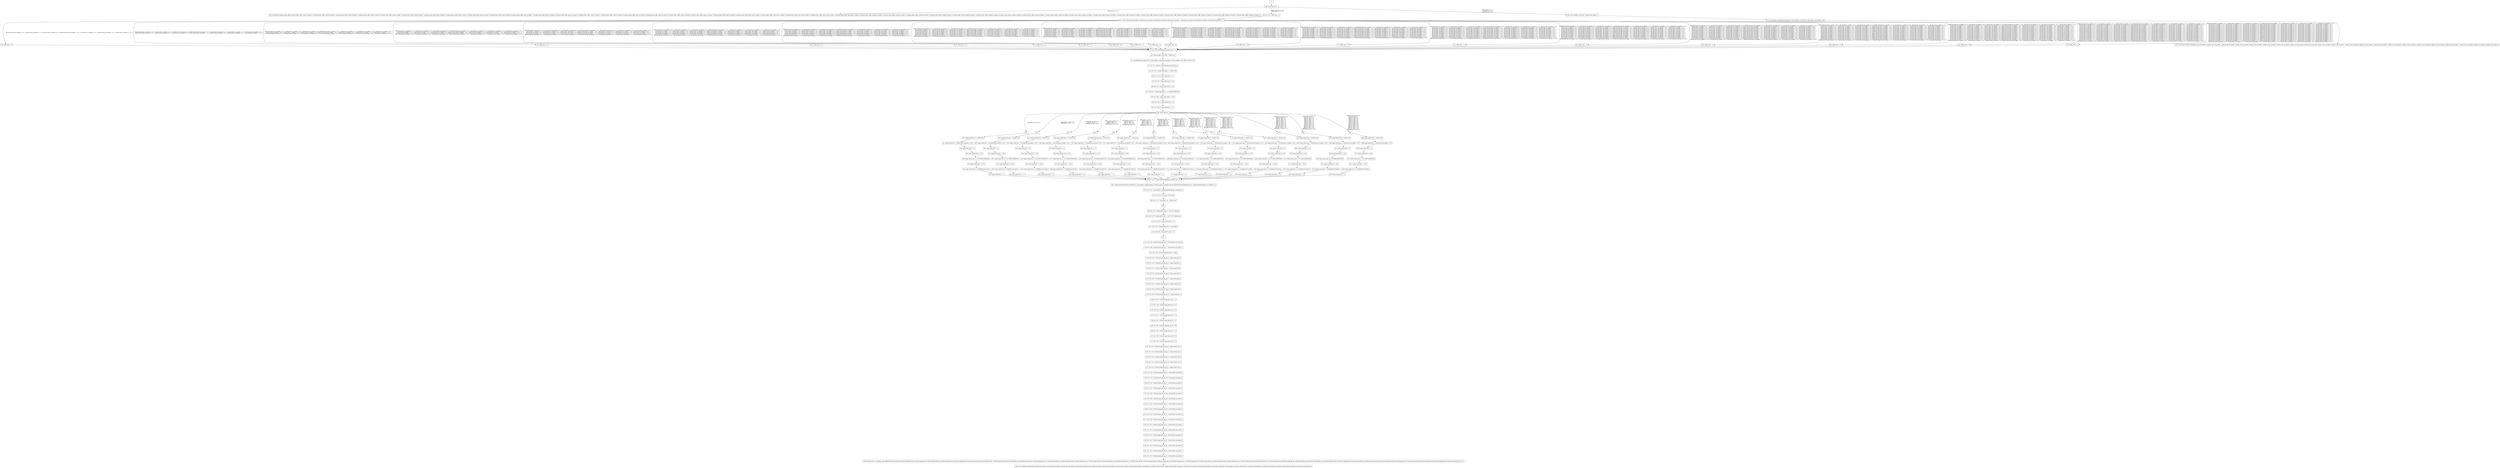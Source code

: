 digraph G {
  "1: " [shape=box, ];
  "90: Sys.invalidate.incoming_tango_traffic(incoming_tango_traffic_tango_eth_header_0,incoming_tango_traffic_tango_eth_header_1,incoming_tango_traffic_tango_eth_header_2,incoming_tango_traffic_tango_ip_header_0,incoming_tango_traffic_tango_ip_header_1,incoming_tango_traffic_tango_ip_header_2,incoming_tango_traffic_tango_ip_header_3,incoming_tango_traffic_tango_ip_header_4,incoming_tango_traffic_tango_ip_header_5,incoming_tango_traffic_tango_ip_header_6,incoming_tango_traffic_tango_ip_header_7,incoming_tango_traffic_tango_tcp_header_0,incoming_tango_traffic_tango_tcp_header_1,incoming_tango_traffic_tango_tcp_header_2,incoming_tango_traffic_tango_tcp_header_3,incoming_tango_traffic_tango_tcp_header_4,incoming_tango_traffic_tango_tcp_header_5,incoming_tango_traffic_tango_tcp_header_6,incoming_tango_traffic_tango_tcp_header_7,incoming_tango_traffic_tango_tcp_header_8,incoming_tango_traffic_tango_metrics_header_0,incoming_tango_traffic_tango_metrics_header_1,incoming_tango_traffic_tango_metrics_header_2,incoming_tango_traffic_tango_metrics_header_3,incoming_tango_traffic_tango_metrics_header_4,incoming_tango_traffic_encaped_ip_header_0,incoming_tango_traffic_encaped_ip_header_1,incoming_tango_traffic_encaped_ip_header_2,incoming_tango_traffic_encaped_ip_header_3,incoming_tango_traffic_encaped_ip_header_4,incoming_tango_traffic_encaped_ip_header_5,incoming_tango_traffic_encaped_ip_header_6,incoming_tango_traffic_encaped_ip_header_7,incoming_tango_traffic_encaped_tcp_header_0,incoming_tango_traffic_encaped_tcp_header_1,incoming_tango_traffic_encaped_tcp_header_2,incoming_tango_traffic_encaped_tcp_header_3,incoming_tango_traffic_encaped_tcp_header_4,incoming_tango_traffic_encaped_tcp_header_5,incoming_tango_traffic_encaped_tcp_header_6,incoming_tango_traffic_encaped_tcp_header_7,incoming_tango_traffic_encaped_tcp_header_8);" [
  shape=box, ];
  "96: int<<8>> traffic_class = 0;" [shape=box, ];
  "115: traffic_class = 0;" [shape=box, ];
  "120: traffic_class = 1;" [shape=box, ];
  "125: traffic_class = 2;" [shape=box, ];
  "130: traffic_class = 3;" [shape=box, ];
  "135: traffic_class = 4;" [shape=box, ];
  "140: traffic_class = 5;" [shape=box, ];
  "145: traffic_class = 6;" [shape=box, ];
  "150: traffic_class = 7;" [shape=box, ];
  "155: traffic_class = 8;" [shape=box, ];
  "160: traffic_class = 9;" [shape=box, ];
  "165: traffic_class = 10;" [shape=box, ];
  "170: traffic_class = 11;" [shape=box, ];
  "175: traffic_class = 12;" [shape=box, ];
  "180: traffic_class = 13;" [shape=box, ];
  "185: traffic_class = 14;" [shape=box, ];
  "190: traffic_class = 15;" [shape=box, ];
  "195: traffic_class = 30;" [shape=box, ];
  "200: traffic_class = 31;" [shape=box, ];
  "201: match (forward_flow_ip_header_5,forward_flow_ip_header_4,forward_flow_tcp_header_0,forward_flow_ip_header_7,forward_flow_ip_header_6,forward_flow_tcp_header_1,forward_flow_ip_header_2) ...
" [
  shape=box, ];
  "207: int<<8>> RouteManager_get_path_id_ret = 32;" [shape=box, ];
  "210: route_manager_0_idx_4595 = traffic_class;" [shape=box, ];
  "231: RouteManager_get_path_id_ret = Array.update_complex(route_manager_0,route_manager_0_idx_4595,get_4586,0,0,0);" [
  shape=box, ];
  "237: int<<8>> path_id = RouteManager_get_path_id_ret;" [shape=box, ];
  "244: int<<32>> tango_tunnel_hdr_0 = 1610612736;" [shape=box, ];
  "250: int<<16>> tango_tunnel_hdr_1 = 0;" [shape=box, ];
  "257: int<<8>> tango_tunnel_hdr_2 = 6;" [shape=box, ];
  "264: int<<8>> tango_tunnel_hdr_3 = 220;" [shape=box, ];
  "271: int<<64>> tango_tunnel_hdr_4 = 2747196614509592830;" [shape=box, ];
  "278: int<<64>> tango_tunnel_hdr_5 = 3252;" [shape=box, ];
  "285: int<<64>> tango_tunnel_hdr_6 = 0;" [shape=box, ];
  "292: int<<64>> tango_tunnel_hdr_7 = 0;" [shape=box, ];
  "296: " [shape=box, ];
  "301: tango_tunnel_hdr_0 = 1610612736;" [shape=box, ];
  "310: tango_tunnel_hdr_1 = forward_flow_ip_header_1+58;" [shape=box, ];
  "316: tango_tunnel_hdr_2 = 6;" [shape=box, ];
  "322: tango_tunnel_hdr_3 = 220;" [shape=box, ];
  "328: tango_tunnel_hdr_4 = 2747196614509592830;" [shape=box, ];
  "334: tango_tunnel_hdr_5 = 3252;" [shape=box, ];
  "340: tango_tunnel_hdr_6 = 2739390614537240576;" [shape=box, ];
  "346: tango_tunnel_hdr_7 = 1;" [shape=box, ];
  "349: " [shape=box, ];
  "354: tango_tunnel_hdr_0 = 1610612736;" [shape=box, ];
  "363: tango_tunnel_hdr_1 = forward_flow_ip_header_1+58;" [shape=box, ];
  "369: tango_tunnel_hdr_2 = 6;" [shape=box, ];
  "375: tango_tunnel_hdr_3 = 220;" [shape=box, ];
  "381: tango_tunnel_hdr_4 = 2747196614509592830;" [shape=box, ];
  "387: tango_tunnel_hdr_5 = 3252;" [shape=box, ];
  "393: tango_tunnel_hdr_6 = 2739390614537306112;" [shape=box, ];
  "399: tango_tunnel_hdr_7 = 1;" [shape=box, ];
  "402: " [shape=box, ];
  "407: tango_tunnel_hdr_0 = 1610612736;" [shape=box, ];
  "416: tango_tunnel_hdr_1 = forward_flow_ip_header_1+58;" [shape=box, ];
  "422: tango_tunnel_hdr_2 = 6;" [shape=box, ];
  "428: tango_tunnel_hdr_3 = 220;" [shape=box, ];
  "434: tango_tunnel_hdr_4 = 2747196614509592830;" [shape=box, ];
  "440: tango_tunnel_hdr_5 = 3252;" [shape=box, ];
  "446: tango_tunnel_hdr_6 = 2739390614537371648;" [shape=box, ];
  "452: tango_tunnel_hdr_7 = 1;" [shape=box, ];
  "455: " [shape=box, ];
  "460: tango_tunnel_hdr_0 = 1610612736;" [shape=box, ];
  "469: tango_tunnel_hdr_1 = forward_flow_ip_header_1+58;" [shape=box, ];
  "475: tango_tunnel_hdr_2 = 6;" [shape=box, ];
  "481: tango_tunnel_hdr_3 = 220;" [shape=box, ];
  "487: tango_tunnel_hdr_4 = 2747196614509592830;" [shape=box, ];
  "493: tango_tunnel_hdr_5 = 3252;" [shape=box, ];
  "499: tango_tunnel_hdr_6 = 2739390614537437184;" [shape=box, ];
  "505: tango_tunnel_hdr_7 = 1;" [shape=box, ];
  "508: " [shape=box, ];
  "513: tango_tunnel_hdr_0 = 1610612736;" [shape=box, ];
  "522: tango_tunnel_hdr_1 = forward_flow_ip_header_1+58;" [shape=box, ];
  "528: tango_tunnel_hdr_2 = 6;" [shape=box, ];
  "534: tango_tunnel_hdr_3 = 220;" [shape=box, ];
  "540: tango_tunnel_hdr_4 = 2747196614509592830;" [shape=box, ];
  "546: tango_tunnel_hdr_5 = 3252;" [shape=box, ];
  "552: tango_tunnel_hdr_6 = 2739390614537502720;" [shape=box, ];
  "558: tango_tunnel_hdr_7 = 1;" [shape=box, ];
  "561: " [shape=box, ];
  "566: tango_tunnel_hdr_0 = 1610612736;" [shape=box, ];
  "575: tango_tunnel_hdr_1 = forward_flow_ip_header_1+58;" [shape=box, ];
  "581: tango_tunnel_hdr_2 = 6;" [shape=box, ];
  "587: tango_tunnel_hdr_3 = 220;" [shape=box, ];
  "593: tango_tunnel_hdr_4 = 2747196614509592830;" [shape=box, ];
  "599: tango_tunnel_hdr_5 = 3252;" [shape=box, ];
  "605: tango_tunnel_hdr_6 = 2739390614537568256;" [shape=box, ];
  "611: tango_tunnel_hdr_7 = 1;" [shape=box, ];
  "614: " [shape=box, ];
  "619: tango_tunnel_hdr_0 = 1610612736;" [shape=box, ];
  "628: tango_tunnel_hdr_1 = forward_flow_ip_header_1+58;" [shape=box, ];
  "634: tango_tunnel_hdr_2 = 6;" [shape=box, ];
  "640: tango_tunnel_hdr_3 = 220;" [shape=box, ];
  "646: tango_tunnel_hdr_4 = 2747196614509592830;" [shape=box, ];
  "652: tango_tunnel_hdr_5 = 3252;" [shape=box, ];
  "658: tango_tunnel_hdr_6 = 2739390614537633792;" [shape=box, ];
  "664: tango_tunnel_hdr_7 = 1;" [shape=box, ];
  "667: " [shape=box, ];
  "672: tango_tunnel_hdr_0 = 1610612736;" [shape=box, ];
  "681: tango_tunnel_hdr_1 = forward_flow_ip_header_1+58;" [shape=box, ];
  "687: tango_tunnel_hdr_2 = 6;" [shape=box, ];
  "693: tango_tunnel_hdr_3 = 220;" [shape=box, ];
  "699: tango_tunnel_hdr_4 = 2747196614509592830;" [shape=box, ];
  "705: tango_tunnel_hdr_5 = 3252;" [shape=box, ];
  "711: tango_tunnel_hdr_6 = 2739390614537240576;" [shape=box, ];
  "717: tango_tunnel_hdr_7 = 2;" [shape=box, ];
  "720: " [shape=box, ];
  "725: tango_tunnel_hdr_0 = 1610612736;" [shape=box, ];
  "734: tango_tunnel_hdr_1 = forward_flow_ip_header_1+58;" [shape=box, ];
  "740: tango_tunnel_hdr_2 = 6;" [shape=box, ];
  "746: tango_tunnel_hdr_3 = 220;" [shape=box, ];
  "752: tango_tunnel_hdr_4 = 2747196614509592830;" [shape=box, ];
  "758: tango_tunnel_hdr_5 = 3252;" [shape=box, ];
  "764: tango_tunnel_hdr_6 = 2739390614537306112;" [shape=box, ];
  "770: tango_tunnel_hdr_7 = 2;" [shape=box, ];
  "773: " [shape=box, ];
  "778: tango_tunnel_hdr_0 = 1610612736;" [shape=box, ];
  "787: tango_tunnel_hdr_1 = forward_flow_ip_header_1+58;" [shape=box, ];
  "793: tango_tunnel_hdr_2 = 6;" [shape=box, ];
  "799: tango_tunnel_hdr_3 = 220;" [shape=box, ];
  "805: tango_tunnel_hdr_4 = 2747196614509592830;" [shape=box, ];
  "811: tango_tunnel_hdr_5 = 3252;" [shape=box, ];
  "817: tango_tunnel_hdr_6 = 2739390614537371648;" [shape=box, ];
  "823: tango_tunnel_hdr_7 = 2;" [shape=box, ];
  "826: " [shape=box, ];
  "831: tango_tunnel_hdr_0 = 1610612736;" [shape=box, ];
  "840: tango_tunnel_hdr_1 = forward_flow_ip_header_1+58;" [shape=box, ];
  "846: tango_tunnel_hdr_2 = 6;" [shape=box, ];
  "852: tango_tunnel_hdr_3 = 220;" [shape=box, ];
  "858: tango_tunnel_hdr_4 = 2747196614509592830;" [shape=box, ];
  "864: tango_tunnel_hdr_5 = 3252;" [shape=box, ];
  "870: tango_tunnel_hdr_6 = 2739390614537437184;" [shape=box, ];
  "876: tango_tunnel_hdr_7 = 2;" [shape=box, ];
  "879: " [shape=box, ];
  "884: tango_tunnel_hdr_0 = 1610612736;" [shape=box, ];
  "893: tango_tunnel_hdr_1 = forward_flow_ip_header_1+58;" [shape=box, ];
  "899: tango_tunnel_hdr_2 = 6;" [shape=box, ];
  "905: tango_tunnel_hdr_3 = 220;" [shape=box, ];
  "911: tango_tunnel_hdr_4 = 2747196614509592830;" [shape=box, ];
  "917: tango_tunnel_hdr_5 = 3252;" [shape=box, ];
  "923: tango_tunnel_hdr_6 = 2739390614537502720;" [shape=box, ];
  "929: tango_tunnel_hdr_7 = 2;" [shape=box, ];
  "932: " [shape=box, ];
  "937: tango_tunnel_hdr_0 = 1610612736;" [shape=box, ];
  "946: tango_tunnel_hdr_1 = forward_flow_ip_header_1+58;" [shape=box, ];
  "952: tango_tunnel_hdr_2 = 6;" [shape=box, ];
  "958: tango_tunnel_hdr_3 = 220;" [shape=box, ];
  "964: tango_tunnel_hdr_4 = 2747196614509592830;" [shape=box, ];
  "970: tango_tunnel_hdr_5 = 3252;" [shape=box, ];
  "976: tango_tunnel_hdr_6 = 2739390614537568256;" [shape=box, ];
  "982: tango_tunnel_hdr_7 = 2;" [shape=box, ];
  "985: " [shape=box, ];
  "990: tango_tunnel_hdr_0 = 1610612736;" [shape=box, ];
  "999: tango_tunnel_hdr_1 = forward_flow_ip_header_1+58;" [shape=box, ];
  "1005: tango_tunnel_hdr_2 = 6;" [shape=box, ];
  "1011: tango_tunnel_hdr_3 = 220;" [shape=box, ];
  "1017: tango_tunnel_hdr_4 = 2747196614509592830;" [shape=box, ];
  "1023: tango_tunnel_hdr_5 = 3252;" [shape=box, ];
  "1029: tango_tunnel_hdr_6 = 2739390614537633792;" [shape=box, ];
  "1035: tango_tunnel_hdr_7 = 2;" [shape=box, ];
  "1038: match (path_id) ...
" [shape=box, ];
  "1044: int<<16>> SequenceNumberManager_increment_ret = 32;" [shape=box, ];
  "1065: SequenceNumberManager_increment_ret = Array.update_complex(sequence_counters_0,path_id,combined_memop_SequenceNumberManager_get_curr_SequenceNumberManager_next_4590,0,1,0);" [
  shape=box, ];
  "1070: int<<16>> seq_number = SequenceNumberManager_increment_ret;" [
  shape=box, ];
  "1075: int<<32>> time_now = Sys.time();" [shape=box, ];
  "1081: int<<12>> timestamp = [31 : 20]time_now;" [shape=box, ];
  "1083: " [shape=box, ];
  "1089: int<<8>> tango_metrics_hdr_0 = (int<<8>>)path_id;" [shape=box, ];
  "1095: int<<16>> tango_metrics_hdr_1 = (int<<16>>)timestamp;" [shape=box, ];
  "1102: int<<32>> tango_metrics_hdr_2 = 0;" [shape=box, ];
  "1107: int<<16>> tango_metrics_hdr_3 = seq_number;" [shape=box, ];
  "1114: int<<8>> tango_metrics_hdr_4 = 0;" [shape=box, ];
  "1117: " [shape=box, ];
  "1121: int<<48>> forward_tango_pkt_arg_0 = forward_flow_eth_header_0;" [
  shape=box, ];
  "1125: int<<48>> forward_tango_pkt_arg_1 = forward_flow_eth_header_1;" [
  shape=box, ];
  "1131: int<<16>> forward_tango_pkt_arg_2 = 34525;" [shape=box, ];
  "1135: int<<32>> forward_tango_pkt_arg_3 = tango_tunnel_hdr_0;" [shape=box, ];
  "1139: int<<16>> forward_tango_pkt_arg_4 = tango_tunnel_hdr_1;" [shape=box, ];
  "1143: int<<8>> forward_tango_pkt_arg_5 = tango_tunnel_hdr_2;" [shape=box, ];
  "1147: int<<8>> forward_tango_pkt_arg_6 = tango_tunnel_hdr_3;" [shape=box, ];
  "1151: int<<64>> forward_tango_pkt_arg_7 = tango_tunnel_hdr_4;" [shape=box, ];
  "1155: int<<64>> forward_tango_pkt_arg_8 = tango_tunnel_hdr_5;" [shape=box, ];
  "1159: int<<64>> forward_tango_pkt_arg_9 = tango_tunnel_hdr_6;" [shape=box, ];
  "1163: int<<64>> forward_tango_pkt_arg_10 = tango_tunnel_hdr_7;" [shape=box,
                                                                    ];
  "1169: int<<16>> forward_tango_pkt_arg_11 = 0;" [shape=box, ];
  "1175: int<<16>> forward_tango_pkt_arg_12 = 0;" [shape=box, ];
  "1181: int<<32>> forward_tango_pkt_arg_13 = 0;" [shape=box, ];
  "1187: int<<32>> forward_tango_pkt_arg_14 = 0;" [shape=box, ];
  "1193: int<<8>> forward_tango_pkt_arg_15 = 5;" [shape=box, ];
  "1199: int<<8>> forward_tango_pkt_arg_16 = 16;" [shape=box, ];
  "1205: int<<16>> forward_tango_pkt_arg_17 = 0;" [shape=box, ];
  "1211: int<<16>> forward_tango_pkt_arg_18 = 0;" [shape=box, ];
  "1217: int<<16>> forward_tango_pkt_arg_19 = 0;" [shape=box, ];
  "1221: int<<8>> forward_tango_pkt_arg_20 = tango_metrics_hdr_0;" [shape=box,
                                                                    ];
  "1225: int<<16>> forward_tango_pkt_arg_21 = tango_metrics_hdr_1;" [
  shape=box, ];
  "1229: int<<32>> forward_tango_pkt_arg_22 = tango_metrics_hdr_2;" [
  shape=box, ];
  "1233: int<<16>> forward_tango_pkt_arg_23 = tango_metrics_hdr_3;" [
  shape=box, ];
  "1237: int<<8>> forward_tango_pkt_arg_24 = tango_metrics_hdr_4;" [shape=box,
                                                                    ];
  "1241: int<<32>> forward_tango_pkt_arg_25 = forward_flow_ip_header_0;" [
  shape=box, ];
  "1245: int<<16>> forward_tango_pkt_arg_26 = forward_flow_ip_header_1;" [
  shape=box, ];
  "1249: int<<8>> forward_tango_pkt_arg_27 = forward_flow_ip_header_2;" [
  shape=box, ];
  "1253: int<<8>> forward_tango_pkt_arg_28 = forward_flow_ip_header_3;" [
  shape=box, ];
  "1257: int<<64>> forward_tango_pkt_arg_29 = forward_flow_ip_header_4;" [
  shape=box, ];
  "1261: int<<64>> forward_tango_pkt_arg_30 = forward_flow_ip_header_5;" [
  shape=box, ];
  "1265: int<<64>> forward_tango_pkt_arg_31 = forward_flow_ip_header_6;" [
  shape=box, ];
  "1269: int<<64>> forward_tango_pkt_arg_32 = forward_flow_ip_header_7;" [
  shape=box, ];
  "1273: int<<16>> forward_tango_pkt_arg_33 = forward_flow_tcp_header_0;" [
  shape=box, ];
  "1277: int<<16>> forward_tango_pkt_arg_34 = forward_flow_tcp_header_1;" [
  shape=box, ];
  "1281: int<<32>> forward_tango_pkt_arg_35 = forward_flow_tcp_header_2;" [
  shape=box, ];
  "1285: int<<32>> forward_tango_pkt_arg_36 = forward_flow_tcp_header_3;" [
  shape=box, ];
  "1289: int<<8>> forward_tango_pkt_arg_37 = forward_flow_tcp_header_4;" [
  shape=box, ];
  "1293: int<<8>> forward_tango_pkt_arg_38 = forward_flow_tcp_header_5;" [
  shape=box, ];
  "1297: int<<16>> forward_tango_pkt_arg_39 = forward_flow_tcp_header_6;" [
  shape=box, ];
  "1301: int<<16>> forward_tango_pkt_arg_40 = forward_flow_tcp_header_7;" [
  shape=box, ];
  "1305: int<<16>> forward_tango_pkt_arg_41 = forward_flow_tcp_header_8;" [
  shape=box, ];
  "1438: generate_port (12, incoming_tango_traffic(forward_tango_pkt_arg_0,forward_tango_pkt_arg_1,forward_tango_pkt_arg_2,forward_tango_pkt_arg_3,forward_tango_pkt_arg_4,forward_tango_pkt_arg_5,forward_tango_pkt_arg_6,forward_tango_pkt_arg_7,forward_tango_pkt_arg_8,forward_tango_pkt_arg_9,forward_tango_pkt_arg_10,forward_tango_pkt_arg_11,forward_tango_pkt_arg_12,forward_tango_pkt_arg_13,forward_tango_pkt_arg_14,forward_tango_pkt_arg_15,forward_tango_pkt_arg_16,forward_tango_pkt_arg_17,forward_tango_pkt_arg_18,forward_tango_pkt_arg_19,forward_tango_pkt_arg_20,forward_tango_pkt_arg_21,forward_tango_pkt_arg_22,forward_tango_pkt_arg_23,forward_tango_pkt_arg_24,forward_tango_pkt_arg_25,forward_tango_pkt_arg_26,forward_tango_pkt_arg_27,forward_tango_pkt_arg_28,forward_tango_pkt_arg_29,forward_tango_pkt_arg_30,forward_tango_pkt_arg_31,forward_tango_pkt_arg_32,forward_tango_pkt_arg_33,forward_tango_pkt_arg_34,forward_tango_pkt_arg_35,forward_tango_pkt_arg_36,forward_tango_pkt_arg_37,forward_tango_pkt_arg_38,forward_tango_pkt_arg_39,forward_tango_pkt_arg_40,forward_tango_pkt_arg_41));" [
  shape=box, ];
  "1490: Sys.invalidate.forward_flow(forward_flow_eth_header_0,forward_flow_eth_header_1,forward_flow_eth_header_2,forward_flow_ip_header_0,forward_flow_ip_header_1,forward_flow_ip_header_2,forward_flow_ip_header_3,forward_flow_ip_header_4,forward_flow_ip_header_5,forward_flow_ip_header_6,forward_flow_ip_header_7,forward_flow_tcp_header_0,forward_flow_tcp_header_1,forward_flow_tcp_header_2,forward_flow_tcp_header_3,forward_flow_tcp_header_4,forward_flow_tcp_header_5,forward_flow_tcp_header_6,forward_flow_tcp_header_7,forward_flow_tcp_header_8);" [
  shape=box, ];
  "1494: route_manager_0_idx_4595 = update_route_update_0;" [shape=box, ];
  "1513: Array.update_complex(route_manager_0,route_manager_0_idx_4595,set_4594,update_route_update_1,0,0);" [
  shape=box, ];
  "1561: Sys.invalidate.update_route(update_route_eth_header_0,update_route_eth_header_1,update_route_eth_header_2,update_route_ip_header_0,update_route_ip_header_1,update_route_ip_header_2,update_route_ip_header_3,update_route_ip_header_4,update_route_ip_header_5,update_route_ip_header_6,update_route_ip_header_7,update_route_tcp_header_0,update_route_tcp_header_1,update_route_tcp_header_2,update_route_tcp_header_3,update_route_tcp_header_4,update_route_tcp_header_5,update_route_tcp_header_6,update_route_tcp_header_7,update_route_tcp_header_8,update_route_update_0,update_route_update_1);" [
  shape=box, ];
  "1563: match (event_id) ...
" [shape=box, ];
  
  
  "1: " -> "1563: match (event_id) ...
" [label="", ];
  "96: int<<8>> traffic_class = 0;" -> "201: match (forward_flow_ip_header_5,forward_flow_ip_header_4,forward_flow_tcp_header_0,forward_flow_ip_header_7,forward_flow_ip_header_6,forward_flow_tcp_header_1,forward_flow_ip_header_2) ...
" [
  label="", ];
  "115: traffic_class = 0;" -> "207: int<<8>> RouteManager_get_path_id_ret = 32;" [
  label="", ];
  "120: traffic_class = 1;" -> "207: int<<8>> RouteManager_get_path_id_ret = 32;" [
  label="", ];
  "125: traffic_class = 2;" -> "207: int<<8>> RouteManager_get_path_id_ret = 32;" [
  label="", ];
  "130: traffic_class = 3;" -> "207: int<<8>> RouteManager_get_path_id_ret = 32;" [
  label="", ];
  "135: traffic_class = 4;" -> "207: int<<8>> RouteManager_get_path_id_ret = 32;" [
  label="", ];
  "140: traffic_class = 5;" -> "207: int<<8>> RouteManager_get_path_id_ret = 32;" [
  label="", ];
  "145: traffic_class = 6;" -> "207: int<<8>> RouteManager_get_path_id_ret = 32;" [
  label="", ];
  "150: traffic_class = 7;" -> "207: int<<8>> RouteManager_get_path_id_ret = 32;" [
  label="", ];
  "155: traffic_class = 8;" -> "207: int<<8>> RouteManager_get_path_id_ret = 32;" [
  label="", ];
  "160: traffic_class = 9;" -> "207: int<<8>> RouteManager_get_path_id_ret = 32;" [
  label="", ];
  "165: traffic_class = 10;" -> "207: int<<8>> RouteManager_get_path_id_ret = 32;" [
  label="", ];
  "170: traffic_class = 11;" -> "207: int<<8>> RouteManager_get_path_id_ret = 32;" [
  label="", ];
  "175: traffic_class = 12;" -> "207: int<<8>> RouteManager_get_path_id_ret = 32;" [
  label="", ];
  "180: traffic_class = 13;" -> "207: int<<8>> RouteManager_get_path_id_ret = 32;" [
  label="", ];
  "185: traffic_class = 14;" -> "207: int<<8>> RouteManager_get_path_id_ret = 32;" [
  label="", ];
  "190: traffic_class = 15;" -> "207: int<<8>> RouteManager_get_path_id_ret = 32;" [
  label="", ];
  "195: traffic_class = 30;" -> "207: int<<8>> RouteManager_get_path_id_ret = 32;" [
  label="", ];
  "200: traffic_class = 31;" -> "207: int<<8>> RouteManager_get_path_id_ret = 32;" [
  label="", ];
  "201: match (forward_flow_ip_header_5,forward_flow_ip_header_4,forward_flow_tcp_header_0,forward_flow_ip_header_7,forward_flow_ip_header_6,forward_flow_tcp_header_1,forward_flow_ip_header_2) ...
" -> "115: traffic_class = 0;" [
  label="HIT{forward_flow_ip_header_5~0==_,forward_flow_ip_header_4~0==_,forward_flow_tcp_header_0~0==50000,forward_flow_ip_header_7~0==_,forward_flow_ip_header_6~0==_,forward_flow_tcp_header_1~0==_,forward_flow_ip_header_2~0==_;}",
  ];
  "201: match (forward_flow_ip_header_5,forward_flow_ip_header_4,forward_flow_tcp_header_0,forward_flow_ip_header_7,forward_flow_ip_header_6,forward_flow_tcp_header_1,forward_flow_ip_header_2) ...
" -> "120: traffic_class = 1;" [
  label="MISS{forward_flow_ip_header_5~0==_,forward_flow_ip_header_4~0==_,forward_flow_tcp_header_0~0==50000,forward_flow_ip_header_7~0==_,forward_flow_ip_header_6~0==_,forward_flow_tcp_header_1~0==_,forward_flow_ip_header_2~0==_;}
HIT{forward_flow_ip_header_5~0==_,forward_flow_ip_header_4~0==_,forward_flow_tcp_header_0~0==50001,forward_flow_ip_header_7~0==_,forward_flow_ip_header_6~0==_,forward_flow_tcp_header_1~0==_,forward_flow_ip_header_2~0==_;}",
  ];
  "201: match (forward_flow_ip_header_5,forward_flow_ip_header_4,forward_flow_tcp_header_0,forward_flow_ip_header_7,forward_flow_ip_header_6,forward_flow_tcp_header_1,forward_flow_ip_header_2) ...
" -> "125: traffic_class = 2;" [
  label="MISS{forward_flow_ip_header_5~0==_,forward_flow_ip_header_4~0==_,forward_flow_tcp_header_0~0==50000,forward_flow_ip_header_7~0==_,forward_flow_ip_header_6~0==_,forward_flow_tcp_header_1~0==_,forward_flow_ip_header_2~0==_;
forward_flow_ip_header_5~0==_,forward_flow_ip_header_4~0==_,forward_flow_tcp_header_0~0==50001,forward_flow_ip_header_7~0==_,forward_flow_ip_header_6~0==_,forward_flow_tcp_header_1~0==_,forward_flow_ip_header_2~0==_;}
HIT{forward_flow_ip_header_5~0==_,forward_flow_ip_header_4~0==_,forward_flow_tcp_header_0~0==50002,forward_flow_ip_header_7~0==_,forward_flow_ip_header_6~0==_,forward_flow_tcp_header_1~0==_,forward_flow_ip_header_2~0==_;}",
  ];
  "201: match (forward_flow_ip_header_5,forward_flow_ip_header_4,forward_flow_tcp_header_0,forward_flow_ip_header_7,forward_flow_ip_header_6,forward_flow_tcp_header_1,forward_flow_ip_header_2) ...
" -> "130: traffic_class = 3;" [
  label="MISS{forward_flow_ip_header_5~0==_,forward_flow_ip_header_4~0==_,forward_flow_tcp_header_0~0==50000,forward_flow_ip_header_7~0==_,forward_flow_ip_header_6~0==_,forward_flow_tcp_header_1~0==_,forward_flow_ip_header_2~0==_;
forward_flow_ip_header_5~0==_,forward_flow_ip_header_4~0==_,forward_flow_tcp_header_0~0==50001,forward_flow_ip_header_7~0==_,forward_flow_ip_header_6~0==_,forward_flow_tcp_header_1~0==_,forward_flow_ip_header_2~0==_;
forward_flow_ip_header_5~0==_,forward_flow_ip_header_4~0==_,forward_flow_tcp_header_0~0==50002,forward_flow_ip_header_7~0==_,forward_flow_ip_header_6~0==_,forward_flow_tcp_header_1~0==_,forward_flow_ip_header_2~0==_;}
HIT{forward_flow_ip_header_5~0==_,forward_flow_ip_header_4~0==_,forward_flow_tcp_header_0~0==50003,forward_flow_ip_header_7~0==_,forward_flow_ip_header_6~0==_,forward_flow_tcp_header_1~0==_,forward_flow_ip_header_2~0==_;}",
  ];
  "201: match (forward_flow_ip_header_5,forward_flow_ip_header_4,forward_flow_tcp_header_0,forward_flow_ip_header_7,forward_flow_ip_header_6,forward_flow_tcp_header_1,forward_flow_ip_header_2) ...
" -> "135: traffic_class = 4;" [
  label="MISS{forward_flow_ip_header_5~0==_,forward_flow_ip_header_4~0==_,forward_flow_tcp_header_0~0==50000,forward_flow_ip_header_7~0==_,forward_flow_ip_header_6~0==_,forward_flow_tcp_header_1~0==_,forward_flow_ip_header_2~0==_;
forward_flow_ip_header_5~0==_,forward_flow_ip_header_4~0==_,forward_flow_tcp_header_0~0==50001,forward_flow_ip_header_7~0==_,forward_flow_ip_header_6~0==_,forward_flow_tcp_header_1~0==_,forward_flow_ip_header_2~0==_;
forward_flow_ip_header_5~0==_,forward_flow_ip_header_4~0==_,forward_flow_tcp_header_0~0==50002,forward_flow_ip_header_7~0==_,forward_flow_ip_header_6~0==_,forward_flow_tcp_header_1~0==_,forward_flow_ip_header_2~0==_;
forward_flow_ip_header_5~0==_,forward_flow_ip_header_4~0==_,forward_flow_tcp_header_0~0==50003,forward_flow_ip_header_7~0==_,forward_flow_ip_header_6~0==_,forward_flow_tcp_header_1~0==_,forward_flow_ip_header_2~0==_;}
HIT{forward_flow_ip_header_5~0==_,forward_flow_ip_header_4~0==_,forward_flow_tcp_header_0~0==50004,forward_flow_ip_header_7~0==_,forward_flow_ip_header_6~0==_,forward_flow_tcp_header_1~0==_,forward_flow_ip_header_2~0==_;}",
  ];
  "201: match (forward_flow_ip_header_5,forward_flow_ip_header_4,forward_flow_tcp_header_0,forward_flow_ip_header_7,forward_flow_ip_header_6,forward_flow_tcp_header_1,forward_flow_ip_header_2) ...
" -> "140: traffic_class = 5;" [
  label="MISS{forward_flow_ip_header_5~0==_,forward_flow_ip_header_4~0==_,forward_flow_tcp_header_0~0==50000,forward_flow_ip_header_7~0==_,forward_flow_ip_header_6~0==_,forward_flow_tcp_header_1~0==_,forward_flow_ip_header_2~0==_;
forward_flow_ip_header_5~0==_,forward_flow_ip_header_4~0==_,forward_flow_tcp_header_0~0==50001,forward_flow_ip_header_7~0==_,forward_flow_ip_header_6~0==_,forward_flow_tcp_header_1~0==_,forward_flow_ip_header_2~0==_;
forward_flow_ip_header_5~0==_,forward_flow_ip_header_4~0==_,forward_flow_tcp_header_0~0==50002,forward_flow_ip_header_7~0==_,forward_flow_ip_header_6~0==_,forward_flow_tcp_header_1~0==_,forward_flow_ip_header_2~0==_;
forward_flow_ip_header_5~0==_,forward_flow_ip_header_4~0==_,forward_flow_tcp_header_0~0==50003,forward_flow_ip_header_7~0==_,forward_flow_ip_header_6~0==_,forward_flow_tcp_header_1~0==_,forward_flow_ip_header_2~0==_;
forward_flow_ip_header_5~0==_,forward_flow_ip_header_4~0==_,forward_flow_tcp_header_0~0==50004,forward_flow_ip_header_7~0==_,forward_flow_ip_header_6~0==_,forward_flow_tcp_header_1~0==_,forward_flow_ip_header_2~0==_;}
HIT{forward_flow_ip_header_5~0==_,forward_flow_ip_header_4~0==_,forward_flow_tcp_header_0~0==50005,forward_flow_ip_header_7~0==_,forward_flow_ip_header_6~0==_,forward_flow_tcp_header_1~0==_,forward_flow_ip_header_2~0==_;}",
  ];
  "201: match (forward_flow_ip_header_5,forward_flow_ip_header_4,forward_flow_tcp_header_0,forward_flow_ip_header_7,forward_flow_ip_header_6,forward_flow_tcp_header_1,forward_flow_ip_header_2) ...
" -> "145: traffic_class = 6;" [
  label="MISS{forward_flow_ip_header_5~0==_,forward_flow_ip_header_4~0==_,forward_flow_tcp_header_0~0==50000,forward_flow_ip_header_7~0==_,forward_flow_ip_header_6~0==_,forward_flow_tcp_header_1~0==_,forward_flow_ip_header_2~0==_;
forward_flow_ip_header_5~0==_,forward_flow_ip_header_4~0==_,forward_flow_tcp_header_0~0==50001,forward_flow_ip_header_7~0==_,forward_flow_ip_header_6~0==_,forward_flow_tcp_header_1~0==_,forward_flow_ip_header_2~0==_;
forward_flow_ip_header_5~0==_,forward_flow_ip_header_4~0==_,forward_flow_tcp_header_0~0==50002,forward_flow_ip_header_7~0==_,forward_flow_ip_header_6~0==_,forward_flow_tcp_header_1~0==_,forward_flow_ip_header_2~0==_;
forward_flow_ip_header_5~0==_,forward_flow_ip_header_4~0==_,forward_flow_tcp_header_0~0==50003,forward_flow_ip_header_7~0==_,forward_flow_ip_header_6~0==_,forward_flow_tcp_header_1~0==_,forward_flow_ip_header_2~0==_;
forward_flow_ip_header_5~0==_,forward_flow_ip_header_4~0==_,forward_flow_tcp_header_0~0==50004,forward_flow_ip_header_7~0==_,forward_flow_ip_header_6~0==_,forward_flow_tcp_header_1~0==_,forward_flow_ip_header_2~0==_;
forward_flow_ip_header_5~0==_,forward_flow_ip_header_4~0==_,forward_flow_tcp_header_0~0==50005,forward_flow_ip_header_7~0==_,forward_flow_ip_header_6~0==_,forward_flow_tcp_header_1~0==_,forward_flow_ip_header_2~0==_;}
HIT{forward_flow_ip_header_5~0==_,forward_flow_ip_header_4~0==_,forward_flow_tcp_header_0~0==50006,forward_flow_ip_header_7~0==_,forward_flow_ip_header_6~0==_,forward_flow_tcp_header_1~0==_,forward_flow_ip_header_2~0==_;}",
  ];
  "201: match (forward_flow_ip_header_5,forward_flow_ip_header_4,forward_flow_tcp_header_0,forward_flow_ip_header_7,forward_flow_ip_header_6,forward_flow_tcp_header_1,forward_flow_ip_header_2) ...
" -> "150: traffic_class = 7;" [
  label="MISS{forward_flow_ip_header_5~0==_,forward_flow_ip_header_4~0==_,forward_flow_tcp_header_0~0==50000,forward_flow_ip_header_7~0==_,forward_flow_ip_header_6~0==_,forward_flow_tcp_header_1~0==_,forward_flow_ip_header_2~0==_;
forward_flow_ip_header_5~0==_,forward_flow_ip_header_4~0==_,forward_flow_tcp_header_0~0==50001,forward_flow_ip_header_7~0==_,forward_flow_ip_header_6~0==_,forward_flow_tcp_header_1~0==_,forward_flow_ip_header_2~0==_;
forward_flow_ip_header_5~0==_,forward_flow_ip_header_4~0==_,forward_flow_tcp_header_0~0==50002,forward_flow_ip_header_7~0==_,forward_flow_ip_header_6~0==_,forward_flow_tcp_header_1~0==_,forward_flow_ip_header_2~0==_;
forward_flow_ip_header_5~0==_,forward_flow_ip_header_4~0==_,forward_flow_tcp_header_0~0==50003,forward_flow_ip_header_7~0==_,forward_flow_ip_header_6~0==_,forward_flow_tcp_header_1~0==_,forward_flow_ip_header_2~0==_;
forward_flow_ip_header_5~0==_,forward_flow_ip_header_4~0==_,forward_flow_tcp_header_0~0==50004,forward_flow_ip_header_7~0==_,forward_flow_ip_header_6~0==_,forward_flow_tcp_header_1~0==_,forward_flow_ip_header_2~0==_;
forward_flow_ip_header_5~0==_,forward_flow_ip_header_4~0==_,forward_flow_tcp_header_0~0==50005,forward_flow_ip_header_7~0==_,forward_flow_ip_header_6~0==_,forward_flow_tcp_header_1~0==_,forward_flow_ip_header_2~0==_;
forward_flow_ip_header_5~0==_,forward_flow_ip_header_4~0==_,forward_flow_tcp_header_0~0==50006,forward_flow_ip_header_7~0==_,forward_flow_ip_header_6~0==_,forward_flow_tcp_header_1~0==_,forward_flow_ip_header_2~0==_;}
HIT{forward_flow_ip_header_5~0==_,forward_flow_ip_header_4~0==_,forward_flow_tcp_header_0~0==50007,forward_flow_ip_header_7~0==_,forward_flow_ip_header_6~0==_,forward_flow_tcp_header_1~0==_,forward_flow_ip_header_2~0==_;}",
  ];
  "201: match (forward_flow_ip_header_5,forward_flow_ip_header_4,forward_flow_tcp_header_0,forward_flow_ip_header_7,forward_flow_ip_header_6,forward_flow_tcp_header_1,forward_flow_ip_header_2) ...
" -> "155: traffic_class = 8;" [
  label="MISS{forward_flow_ip_header_5~0==_,forward_flow_ip_header_4~0==_,forward_flow_tcp_header_0~0==50000,forward_flow_ip_header_7~0==_,forward_flow_ip_header_6~0==_,forward_flow_tcp_header_1~0==_,forward_flow_ip_header_2~0==_;
forward_flow_ip_header_5~0==_,forward_flow_ip_header_4~0==_,forward_flow_tcp_header_0~0==50001,forward_flow_ip_header_7~0==_,forward_flow_ip_header_6~0==_,forward_flow_tcp_header_1~0==_,forward_flow_ip_header_2~0==_;
forward_flow_ip_header_5~0==_,forward_flow_ip_header_4~0==_,forward_flow_tcp_header_0~0==50002,forward_flow_ip_header_7~0==_,forward_flow_ip_header_6~0==_,forward_flow_tcp_header_1~0==_,forward_flow_ip_header_2~0==_;
forward_flow_ip_header_5~0==_,forward_flow_ip_header_4~0==_,forward_flow_tcp_header_0~0==50003,forward_flow_ip_header_7~0==_,forward_flow_ip_header_6~0==_,forward_flow_tcp_header_1~0==_,forward_flow_ip_header_2~0==_;
forward_flow_ip_header_5~0==_,forward_flow_ip_header_4~0==_,forward_flow_tcp_header_0~0==50004,forward_flow_ip_header_7~0==_,forward_flow_ip_header_6~0==_,forward_flow_tcp_header_1~0==_,forward_flow_ip_header_2~0==_;
forward_flow_ip_header_5~0==_,forward_flow_ip_header_4~0==_,forward_flow_tcp_header_0~0==50005,forward_flow_ip_header_7~0==_,forward_flow_ip_header_6~0==_,forward_flow_tcp_header_1~0==_,forward_flow_ip_header_2~0==_;
forward_flow_ip_header_5~0==_,forward_flow_ip_header_4~0==_,forward_flow_tcp_header_0~0==50006,forward_flow_ip_header_7~0==_,forward_flow_ip_header_6~0==_,forward_flow_tcp_header_1~0==_,forward_flow_ip_header_2~0==_;
forward_flow_ip_header_5~0==_,forward_flow_ip_header_4~0==_,forward_flow_tcp_header_0~0==50007,forward_flow_ip_header_7~0==_,forward_flow_ip_header_6~0==_,forward_flow_tcp_header_1~0==_,forward_flow_ip_header_2~0==_;}
HIT{forward_flow_ip_header_5~0==_,forward_flow_ip_header_4~0==_,forward_flow_tcp_header_0~0==60000,forward_flow_ip_header_7~0==_,forward_flow_ip_header_6~0==_,forward_flow_tcp_header_1~0==_,forward_flow_ip_header_2~0==_;}",
  ];
  "201: match (forward_flow_ip_header_5,forward_flow_ip_header_4,forward_flow_tcp_header_0,forward_flow_ip_header_7,forward_flow_ip_header_6,forward_flow_tcp_header_1,forward_flow_ip_header_2) ...
" -> "160: traffic_class = 9;" [
  label="MISS{forward_flow_ip_header_5~0==_,forward_flow_ip_header_4~0==_,forward_flow_tcp_header_0~0==50000,forward_flow_ip_header_7~0==_,forward_flow_ip_header_6~0==_,forward_flow_tcp_header_1~0==_,forward_flow_ip_header_2~0==_;
forward_flow_ip_header_5~0==_,forward_flow_ip_header_4~0==_,forward_flow_tcp_header_0~0==50001,forward_flow_ip_header_7~0==_,forward_flow_ip_header_6~0==_,forward_flow_tcp_header_1~0==_,forward_flow_ip_header_2~0==_;
forward_flow_ip_header_5~0==_,forward_flow_ip_header_4~0==_,forward_flow_tcp_header_0~0==50002,forward_flow_ip_header_7~0==_,forward_flow_ip_header_6~0==_,forward_flow_tcp_header_1~0==_,forward_flow_ip_header_2~0==_;
forward_flow_ip_header_5~0==_,forward_flow_ip_header_4~0==_,forward_flow_tcp_header_0~0==50003,forward_flow_ip_header_7~0==_,forward_flow_ip_header_6~0==_,forward_flow_tcp_header_1~0==_,forward_flow_ip_header_2~0==_;
forward_flow_ip_header_5~0==_,forward_flow_ip_header_4~0==_,forward_flow_tcp_header_0~0==50004,forward_flow_ip_header_7~0==_,forward_flow_ip_header_6~0==_,forward_flow_tcp_header_1~0==_,forward_flow_ip_header_2~0==_;
forward_flow_ip_header_5~0==_,forward_flow_ip_header_4~0==_,forward_flow_tcp_header_0~0==50005,forward_flow_ip_header_7~0==_,forward_flow_ip_header_6~0==_,forward_flow_tcp_header_1~0==_,forward_flow_ip_header_2~0==_;
forward_flow_ip_header_5~0==_,forward_flow_ip_header_4~0==_,forward_flow_tcp_header_0~0==50006,forward_flow_ip_header_7~0==_,forward_flow_ip_header_6~0==_,forward_flow_tcp_header_1~0==_,forward_flow_ip_header_2~0==_;
forward_flow_ip_header_5~0==_,forward_flow_ip_header_4~0==_,forward_flow_tcp_header_0~0==50007,forward_flow_ip_header_7~0==_,forward_flow_ip_header_6~0==_,forward_flow_tcp_header_1~0==_,forward_flow_ip_header_2~0==_;
forward_flow_ip_header_5~0==_,forward_flow_ip_header_4~0==_,forward_flow_tcp_header_0~0==60000,forward_flow_ip_header_7~0==_,forward_flow_ip_header_6~0==_,forward_flow_tcp_header_1~0==_,forward_flow_ip_header_2~0==_;}
HIT{forward_flow_ip_header_5~0==_,forward_flow_ip_header_4~0==_,forward_flow_tcp_header_0~0==60001,forward_flow_ip_header_7~0==_,forward_flow_ip_header_6~0==_,forward_flow_tcp_header_1~0==_,forward_flow_ip_header_2~0==_;}",
  ];
  "201: match (forward_flow_ip_header_5,forward_flow_ip_header_4,forward_flow_tcp_header_0,forward_flow_ip_header_7,forward_flow_ip_header_6,forward_flow_tcp_header_1,forward_flow_ip_header_2) ...
" -> "165: traffic_class = 10;" [
  label="MISS{forward_flow_ip_header_5~0==_,forward_flow_ip_header_4~0==_,forward_flow_tcp_header_0~0==50000,forward_flow_ip_header_7~0==_,forward_flow_ip_header_6~0==_,forward_flow_tcp_header_1~0==_,forward_flow_ip_header_2~0==_;
forward_flow_ip_header_5~0==_,forward_flow_ip_header_4~0==_,forward_flow_tcp_header_0~0==50001,forward_flow_ip_header_7~0==_,forward_flow_ip_header_6~0==_,forward_flow_tcp_header_1~0==_,forward_flow_ip_header_2~0==_;
forward_flow_ip_header_5~0==_,forward_flow_ip_header_4~0==_,forward_flow_tcp_header_0~0==50002,forward_flow_ip_header_7~0==_,forward_flow_ip_header_6~0==_,forward_flow_tcp_header_1~0==_,forward_flow_ip_header_2~0==_;
forward_flow_ip_header_5~0==_,forward_flow_ip_header_4~0==_,forward_flow_tcp_header_0~0==50003,forward_flow_ip_header_7~0==_,forward_flow_ip_header_6~0==_,forward_flow_tcp_header_1~0==_,forward_flow_ip_header_2~0==_;
forward_flow_ip_header_5~0==_,forward_flow_ip_header_4~0==_,forward_flow_tcp_header_0~0==50004,forward_flow_ip_header_7~0==_,forward_flow_ip_header_6~0==_,forward_flow_tcp_header_1~0==_,forward_flow_ip_header_2~0==_;
forward_flow_ip_header_5~0==_,forward_flow_ip_header_4~0==_,forward_flow_tcp_header_0~0==50005,forward_flow_ip_header_7~0==_,forward_flow_ip_header_6~0==_,forward_flow_tcp_header_1~0==_,forward_flow_ip_header_2~0==_;
forward_flow_ip_header_5~0==_,forward_flow_ip_header_4~0==_,forward_flow_tcp_header_0~0==50006,forward_flow_ip_header_7~0==_,forward_flow_ip_header_6~0==_,forward_flow_tcp_header_1~0==_,forward_flow_ip_header_2~0==_;
forward_flow_ip_header_5~0==_,forward_flow_ip_header_4~0==_,forward_flow_tcp_header_0~0==50007,forward_flow_ip_header_7~0==_,forward_flow_ip_header_6~0==_,forward_flow_tcp_header_1~0==_,forward_flow_ip_header_2~0==_;
forward_flow_ip_header_5~0==_,forward_flow_ip_header_4~0==_,forward_flow_tcp_header_0~0==60000,forward_flow_ip_header_7~0==_,forward_flow_ip_header_6~0==_,forward_flow_tcp_header_1~0==_,forward_flow_ip_header_2~0==_;
forward_flow_ip_header_5~0==_,forward_flow_ip_header_4~0==_,forward_flow_tcp_header_0~0==60001,forward_flow_ip_header_7~0==_,forward_flow_ip_header_6~0==_,forward_flow_tcp_header_1~0==_,forward_flow_ip_header_2~0==_;}
HIT{forward_flow_ip_header_5~0==_,forward_flow_ip_header_4~0==_,forward_flow_tcp_header_0~0==60002,forward_flow_ip_header_7~0==_,forward_flow_ip_header_6~0==_,forward_flow_tcp_header_1~0==_,forward_flow_ip_header_2~0==_;}",
  ];
  "201: match (forward_flow_ip_header_5,forward_flow_ip_header_4,forward_flow_tcp_header_0,forward_flow_ip_header_7,forward_flow_ip_header_6,forward_flow_tcp_header_1,forward_flow_ip_header_2) ...
" -> "170: traffic_class = 11;" [
  label="MISS{forward_flow_ip_header_5~0==_,forward_flow_ip_header_4~0==_,forward_flow_tcp_header_0~0==50000,forward_flow_ip_header_7~0==_,forward_flow_ip_header_6~0==_,forward_flow_tcp_header_1~0==_,forward_flow_ip_header_2~0==_;
forward_flow_ip_header_5~0==_,forward_flow_ip_header_4~0==_,forward_flow_tcp_header_0~0==50001,forward_flow_ip_header_7~0==_,forward_flow_ip_header_6~0==_,forward_flow_tcp_header_1~0==_,forward_flow_ip_header_2~0==_;
forward_flow_ip_header_5~0==_,forward_flow_ip_header_4~0==_,forward_flow_tcp_header_0~0==50002,forward_flow_ip_header_7~0==_,forward_flow_ip_header_6~0==_,forward_flow_tcp_header_1~0==_,forward_flow_ip_header_2~0==_;
forward_flow_ip_header_5~0==_,forward_flow_ip_header_4~0==_,forward_flow_tcp_header_0~0==50003,forward_flow_ip_header_7~0==_,forward_flow_ip_header_6~0==_,forward_flow_tcp_header_1~0==_,forward_flow_ip_header_2~0==_;
forward_flow_ip_header_5~0==_,forward_flow_ip_header_4~0==_,forward_flow_tcp_header_0~0==50004,forward_flow_ip_header_7~0==_,forward_flow_ip_header_6~0==_,forward_flow_tcp_header_1~0==_,forward_flow_ip_header_2~0==_;
forward_flow_ip_header_5~0==_,forward_flow_ip_header_4~0==_,forward_flow_tcp_header_0~0==50005,forward_flow_ip_header_7~0==_,forward_flow_ip_header_6~0==_,forward_flow_tcp_header_1~0==_,forward_flow_ip_header_2~0==_;
forward_flow_ip_header_5~0==_,forward_flow_ip_header_4~0==_,forward_flow_tcp_header_0~0==50006,forward_flow_ip_header_7~0==_,forward_flow_ip_header_6~0==_,forward_flow_tcp_header_1~0==_,forward_flow_ip_header_2~0==_;
forward_flow_ip_header_5~0==_,forward_flow_ip_header_4~0==_,forward_flow_tcp_header_0~0==50007,forward_flow_ip_header_7~0==_,forward_flow_ip_header_6~0==_,forward_flow_tcp_header_1~0==_,forward_flow_ip_header_2~0==_;
forward_flow_ip_header_5~0==_,forward_flow_ip_header_4~0==_,forward_flow_tcp_header_0~0==60000,forward_flow_ip_header_7~0==_,forward_flow_ip_header_6~0==_,forward_flow_tcp_header_1~0==_,forward_flow_ip_header_2~0==_;
forward_flow_ip_header_5~0==_,forward_flow_ip_header_4~0==_,forward_flow_tcp_header_0~0==60001,forward_flow_ip_header_7~0==_,forward_flow_ip_header_6~0==_,forward_flow_tcp_header_1~0==_,forward_flow_ip_header_2~0==_;
forward_flow_ip_header_5~0==_,forward_flow_ip_header_4~0==_,forward_flow_tcp_header_0~0==60002,forward_flow_ip_header_7~0==_,forward_flow_ip_header_6~0==_,forward_flow_tcp_header_1~0==_,forward_flow_ip_header_2~0==_;}
HIT{forward_flow_ip_header_5~0==_,forward_flow_ip_header_4~0==_,forward_flow_tcp_header_0~0==60003,forward_flow_ip_header_7~0==_,forward_flow_ip_header_6~0==_,forward_flow_tcp_header_1~0==_,forward_flow_ip_header_2~0==_;}",
  ];
  "201: match (forward_flow_ip_header_5,forward_flow_ip_header_4,forward_flow_tcp_header_0,forward_flow_ip_header_7,forward_flow_ip_header_6,forward_flow_tcp_header_1,forward_flow_ip_header_2) ...
" -> "175: traffic_class = 12;" [
  label="MISS{forward_flow_ip_header_5~0==_,forward_flow_ip_header_4~0==_,forward_flow_tcp_header_0~0==50000,forward_flow_ip_header_7~0==_,forward_flow_ip_header_6~0==_,forward_flow_tcp_header_1~0==_,forward_flow_ip_header_2~0==_;
forward_flow_ip_header_5~0==_,forward_flow_ip_header_4~0==_,forward_flow_tcp_header_0~0==50001,forward_flow_ip_header_7~0==_,forward_flow_ip_header_6~0==_,forward_flow_tcp_header_1~0==_,forward_flow_ip_header_2~0==_;
forward_flow_ip_header_5~0==_,forward_flow_ip_header_4~0==_,forward_flow_tcp_header_0~0==50002,forward_flow_ip_header_7~0==_,forward_flow_ip_header_6~0==_,forward_flow_tcp_header_1~0==_,forward_flow_ip_header_2~0==_;
forward_flow_ip_header_5~0==_,forward_flow_ip_header_4~0==_,forward_flow_tcp_header_0~0==50003,forward_flow_ip_header_7~0==_,forward_flow_ip_header_6~0==_,forward_flow_tcp_header_1~0==_,forward_flow_ip_header_2~0==_;
forward_flow_ip_header_5~0==_,forward_flow_ip_header_4~0==_,forward_flow_tcp_header_0~0==50004,forward_flow_ip_header_7~0==_,forward_flow_ip_header_6~0==_,forward_flow_tcp_header_1~0==_,forward_flow_ip_header_2~0==_;
forward_flow_ip_header_5~0==_,forward_flow_ip_header_4~0==_,forward_flow_tcp_header_0~0==50005,forward_flow_ip_header_7~0==_,forward_flow_ip_header_6~0==_,forward_flow_tcp_header_1~0==_,forward_flow_ip_header_2~0==_;
forward_flow_ip_header_5~0==_,forward_flow_ip_header_4~0==_,forward_flow_tcp_header_0~0==50006,forward_flow_ip_header_7~0==_,forward_flow_ip_header_6~0==_,forward_flow_tcp_header_1~0==_,forward_flow_ip_header_2~0==_;
forward_flow_ip_header_5~0==_,forward_flow_ip_header_4~0==_,forward_flow_tcp_header_0~0==50007,forward_flow_ip_header_7~0==_,forward_flow_ip_header_6~0==_,forward_flow_tcp_header_1~0==_,forward_flow_ip_header_2~0==_;
forward_flow_ip_header_5~0==_,forward_flow_ip_header_4~0==_,forward_flow_tcp_header_0~0==60000,forward_flow_ip_header_7~0==_,forward_flow_ip_header_6~0==_,forward_flow_tcp_header_1~0==_,forward_flow_ip_header_2~0==_;
forward_flow_ip_header_5~0==_,forward_flow_ip_header_4~0==_,forward_flow_tcp_header_0~0==60001,forward_flow_ip_header_7~0==_,forward_flow_ip_header_6~0==_,forward_flow_tcp_header_1~0==_,forward_flow_ip_header_2~0==_;
forward_flow_ip_header_5~0==_,forward_flow_ip_header_4~0==_,forward_flow_tcp_header_0~0==60002,forward_flow_ip_header_7~0==_,forward_flow_ip_header_6~0==_,forward_flow_tcp_header_1~0==_,forward_flow_ip_header_2~0==_;
forward_flow_ip_header_5~0==_,forward_flow_ip_header_4~0==_,forward_flow_tcp_header_0~0==60003,forward_flow_ip_header_7~0==_,forward_flow_ip_header_6~0==_,forward_flow_tcp_header_1~0==_,forward_flow_ip_header_2~0==_;}
HIT{forward_flow_ip_header_5~0==_,forward_flow_ip_header_4~0==_,forward_flow_tcp_header_0~0==60004,forward_flow_ip_header_7~0==_,forward_flow_ip_header_6~0==_,forward_flow_tcp_header_1~0==_,forward_flow_ip_header_2~0==_;}",
  ];
  "201: match (forward_flow_ip_header_5,forward_flow_ip_header_4,forward_flow_tcp_header_0,forward_flow_ip_header_7,forward_flow_ip_header_6,forward_flow_tcp_header_1,forward_flow_ip_header_2) ...
" -> "180: traffic_class = 13;" [
  label="MISS{forward_flow_ip_header_5~0==_,forward_flow_ip_header_4~0==_,forward_flow_tcp_header_0~0==50000,forward_flow_ip_header_7~0==_,forward_flow_ip_header_6~0==_,forward_flow_tcp_header_1~0==_,forward_flow_ip_header_2~0==_;
forward_flow_ip_header_5~0==_,forward_flow_ip_header_4~0==_,forward_flow_tcp_header_0~0==50001,forward_flow_ip_header_7~0==_,forward_flow_ip_header_6~0==_,forward_flow_tcp_header_1~0==_,forward_flow_ip_header_2~0==_;
forward_flow_ip_header_5~0==_,forward_flow_ip_header_4~0==_,forward_flow_tcp_header_0~0==50002,forward_flow_ip_header_7~0==_,forward_flow_ip_header_6~0==_,forward_flow_tcp_header_1~0==_,forward_flow_ip_header_2~0==_;
forward_flow_ip_header_5~0==_,forward_flow_ip_header_4~0==_,forward_flow_tcp_header_0~0==50003,forward_flow_ip_header_7~0==_,forward_flow_ip_header_6~0==_,forward_flow_tcp_header_1~0==_,forward_flow_ip_header_2~0==_;
forward_flow_ip_header_5~0==_,forward_flow_ip_header_4~0==_,forward_flow_tcp_header_0~0==50004,forward_flow_ip_header_7~0==_,forward_flow_ip_header_6~0==_,forward_flow_tcp_header_1~0==_,forward_flow_ip_header_2~0==_;
forward_flow_ip_header_5~0==_,forward_flow_ip_header_4~0==_,forward_flow_tcp_header_0~0==50005,forward_flow_ip_header_7~0==_,forward_flow_ip_header_6~0==_,forward_flow_tcp_header_1~0==_,forward_flow_ip_header_2~0==_;
forward_flow_ip_header_5~0==_,forward_flow_ip_header_4~0==_,forward_flow_tcp_header_0~0==50006,forward_flow_ip_header_7~0==_,forward_flow_ip_header_6~0==_,forward_flow_tcp_header_1~0==_,forward_flow_ip_header_2~0==_;
forward_flow_ip_header_5~0==_,forward_flow_ip_header_4~0==_,forward_flow_tcp_header_0~0==50007,forward_flow_ip_header_7~0==_,forward_flow_ip_header_6~0==_,forward_flow_tcp_header_1~0==_,forward_flow_ip_header_2~0==_;
forward_flow_ip_header_5~0==_,forward_flow_ip_header_4~0==_,forward_flow_tcp_header_0~0==60000,forward_flow_ip_header_7~0==_,forward_flow_ip_header_6~0==_,forward_flow_tcp_header_1~0==_,forward_flow_ip_header_2~0==_;
forward_flow_ip_header_5~0==_,forward_flow_ip_header_4~0==_,forward_flow_tcp_header_0~0==60001,forward_flow_ip_header_7~0==_,forward_flow_ip_header_6~0==_,forward_flow_tcp_header_1~0==_,forward_flow_ip_header_2~0==_;
forward_flow_ip_header_5~0==_,forward_flow_ip_header_4~0==_,forward_flow_tcp_header_0~0==60002,forward_flow_ip_header_7~0==_,forward_flow_ip_header_6~0==_,forward_flow_tcp_header_1~0==_,forward_flow_ip_header_2~0==_;
forward_flow_ip_header_5~0==_,forward_flow_ip_header_4~0==_,forward_flow_tcp_header_0~0==60003,forward_flow_ip_header_7~0==_,forward_flow_ip_header_6~0==_,forward_flow_tcp_header_1~0==_,forward_flow_ip_header_2~0==_;
forward_flow_ip_header_5~0==_,forward_flow_ip_header_4~0==_,forward_flow_tcp_header_0~0==60004,forward_flow_ip_header_7~0==_,forward_flow_ip_header_6~0==_,forward_flow_tcp_header_1~0==_,forward_flow_ip_header_2~0==_;}
HIT{forward_flow_ip_header_5~0==_,forward_flow_ip_header_4~0==_,forward_flow_tcp_header_0~0==60005,forward_flow_ip_header_7~0==_,forward_flow_ip_header_6~0==_,forward_flow_tcp_header_1~0==_,forward_flow_ip_header_2~0==_;}",
  ];
  "201: match (forward_flow_ip_header_5,forward_flow_ip_header_4,forward_flow_tcp_header_0,forward_flow_ip_header_7,forward_flow_ip_header_6,forward_flow_tcp_header_1,forward_flow_ip_header_2) ...
" -> "185: traffic_class = 14;" [
  label="MISS{forward_flow_ip_header_5~0==_,forward_flow_ip_header_4~0==_,forward_flow_tcp_header_0~0==50000,forward_flow_ip_header_7~0==_,forward_flow_ip_header_6~0==_,forward_flow_tcp_header_1~0==_,forward_flow_ip_header_2~0==_;
forward_flow_ip_header_5~0==_,forward_flow_ip_header_4~0==_,forward_flow_tcp_header_0~0==50001,forward_flow_ip_header_7~0==_,forward_flow_ip_header_6~0==_,forward_flow_tcp_header_1~0==_,forward_flow_ip_header_2~0==_;
forward_flow_ip_header_5~0==_,forward_flow_ip_header_4~0==_,forward_flow_tcp_header_0~0==50002,forward_flow_ip_header_7~0==_,forward_flow_ip_header_6~0==_,forward_flow_tcp_header_1~0==_,forward_flow_ip_header_2~0==_;
forward_flow_ip_header_5~0==_,forward_flow_ip_header_4~0==_,forward_flow_tcp_header_0~0==50003,forward_flow_ip_header_7~0==_,forward_flow_ip_header_6~0==_,forward_flow_tcp_header_1~0==_,forward_flow_ip_header_2~0==_;
forward_flow_ip_header_5~0==_,forward_flow_ip_header_4~0==_,forward_flow_tcp_header_0~0==50004,forward_flow_ip_header_7~0==_,forward_flow_ip_header_6~0==_,forward_flow_tcp_header_1~0==_,forward_flow_ip_header_2~0==_;
forward_flow_ip_header_5~0==_,forward_flow_ip_header_4~0==_,forward_flow_tcp_header_0~0==50005,forward_flow_ip_header_7~0==_,forward_flow_ip_header_6~0==_,forward_flow_tcp_header_1~0==_,forward_flow_ip_header_2~0==_;
forward_flow_ip_header_5~0==_,forward_flow_ip_header_4~0==_,forward_flow_tcp_header_0~0==50006,forward_flow_ip_header_7~0==_,forward_flow_ip_header_6~0==_,forward_flow_tcp_header_1~0==_,forward_flow_ip_header_2~0==_;
forward_flow_ip_header_5~0==_,forward_flow_ip_header_4~0==_,forward_flow_tcp_header_0~0==50007,forward_flow_ip_header_7~0==_,forward_flow_ip_header_6~0==_,forward_flow_tcp_header_1~0==_,forward_flow_ip_header_2~0==_;
forward_flow_ip_header_5~0==_,forward_flow_ip_header_4~0==_,forward_flow_tcp_header_0~0==60000,forward_flow_ip_header_7~0==_,forward_flow_ip_header_6~0==_,forward_flow_tcp_header_1~0==_,forward_flow_ip_header_2~0==_;
forward_flow_ip_header_5~0==_,forward_flow_ip_header_4~0==_,forward_flow_tcp_header_0~0==60001,forward_flow_ip_header_7~0==_,forward_flow_ip_header_6~0==_,forward_flow_tcp_header_1~0==_,forward_flow_ip_header_2~0==_;
forward_flow_ip_header_5~0==_,forward_flow_ip_header_4~0==_,forward_flow_tcp_header_0~0==60002,forward_flow_ip_header_7~0==_,forward_flow_ip_header_6~0==_,forward_flow_tcp_header_1~0==_,forward_flow_ip_header_2~0==_;
forward_flow_ip_header_5~0==_,forward_flow_ip_header_4~0==_,forward_flow_tcp_header_0~0==60003,forward_flow_ip_header_7~0==_,forward_flow_ip_header_6~0==_,forward_flow_tcp_header_1~0==_,forward_flow_ip_header_2~0==_;
forward_flow_ip_header_5~0==_,forward_flow_ip_header_4~0==_,forward_flow_tcp_header_0~0==60004,forward_flow_ip_header_7~0==_,forward_flow_ip_header_6~0==_,forward_flow_tcp_header_1~0==_,forward_flow_ip_header_2~0==_;
forward_flow_ip_header_5~0==_,forward_flow_ip_header_4~0==_,forward_flow_tcp_header_0~0==60005,forward_flow_ip_header_7~0==_,forward_flow_ip_header_6~0==_,forward_flow_tcp_header_1~0==_,forward_flow_ip_header_2~0==_;}
HIT{forward_flow_ip_header_5~0==_,forward_flow_ip_header_4~0==_,forward_flow_tcp_header_0~0==60006,forward_flow_ip_header_7~0==_,forward_flow_ip_header_6~0==_,forward_flow_tcp_header_1~0==_,forward_flow_ip_header_2~0==_;}",
  ];
  "201: match (forward_flow_ip_header_5,forward_flow_ip_header_4,forward_flow_tcp_header_0,forward_flow_ip_header_7,forward_flow_ip_header_6,forward_flow_tcp_header_1,forward_flow_ip_header_2) ...
" -> "190: traffic_class = 15;" [
  label="MISS{forward_flow_ip_header_5~0==_,forward_flow_ip_header_4~0==_,forward_flow_tcp_header_0~0==50000,forward_flow_ip_header_7~0==_,forward_flow_ip_header_6~0==_,forward_flow_tcp_header_1~0==_,forward_flow_ip_header_2~0==_;
forward_flow_ip_header_5~0==_,forward_flow_ip_header_4~0==_,forward_flow_tcp_header_0~0==50001,forward_flow_ip_header_7~0==_,forward_flow_ip_header_6~0==_,forward_flow_tcp_header_1~0==_,forward_flow_ip_header_2~0==_;
forward_flow_ip_header_5~0==_,forward_flow_ip_header_4~0==_,forward_flow_tcp_header_0~0==50002,forward_flow_ip_header_7~0==_,forward_flow_ip_header_6~0==_,forward_flow_tcp_header_1~0==_,forward_flow_ip_header_2~0==_;
forward_flow_ip_header_5~0==_,forward_flow_ip_header_4~0==_,forward_flow_tcp_header_0~0==50003,forward_flow_ip_header_7~0==_,forward_flow_ip_header_6~0==_,forward_flow_tcp_header_1~0==_,forward_flow_ip_header_2~0==_;
forward_flow_ip_header_5~0==_,forward_flow_ip_header_4~0==_,forward_flow_tcp_header_0~0==50004,forward_flow_ip_header_7~0==_,forward_flow_ip_header_6~0==_,forward_flow_tcp_header_1~0==_,forward_flow_ip_header_2~0==_;
forward_flow_ip_header_5~0==_,forward_flow_ip_header_4~0==_,forward_flow_tcp_header_0~0==50005,forward_flow_ip_header_7~0==_,forward_flow_ip_header_6~0==_,forward_flow_tcp_header_1~0==_,forward_flow_ip_header_2~0==_;
forward_flow_ip_header_5~0==_,forward_flow_ip_header_4~0==_,forward_flow_tcp_header_0~0==50006,forward_flow_ip_header_7~0==_,forward_flow_ip_header_6~0==_,forward_flow_tcp_header_1~0==_,forward_flow_ip_header_2~0==_;
forward_flow_ip_header_5~0==_,forward_flow_ip_header_4~0==_,forward_flow_tcp_header_0~0==50007,forward_flow_ip_header_7~0==_,forward_flow_ip_header_6~0==_,forward_flow_tcp_header_1~0==_,forward_flow_ip_header_2~0==_;
forward_flow_ip_header_5~0==_,forward_flow_ip_header_4~0==_,forward_flow_tcp_header_0~0==60000,forward_flow_ip_header_7~0==_,forward_flow_ip_header_6~0==_,forward_flow_tcp_header_1~0==_,forward_flow_ip_header_2~0==_;
forward_flow_ip_header_5~0==_,forward_flow_ip_header_4~0==_,forward_flow_tcp_header_0~0==60001,forward_flow_ip_header_7~0==_,forward_flow_ip_header_6~0==_,forward_flow_tcp_header_1~0==_,forward_flow_ip_header_2~0==_;
forward_flow_ip_header_5~0==_,forward_flow_ip_header_4~0==_,forward_flow_tcp_header_0~0==60002,forward_flow_ip_header_7~0==_,forward_flow_ip_header_6~0==_,forward_flow_tcp_header_1~0==_,forward_flow_ip_header_2~0==_;
forward_flow_ip_header_5~0==_,forward_flow_ip_header_4~0==_,forward_flow_tcp_header_0~0==60003,forward_flow_ip_header_7~0==_,forward_flow_ip_header_6~0==_,forward_flow_tcp_header_1~0==_,forward_flow_ip_header_2~0==_;
forward_flow_ip_header_5~0==_,forward_flow_ip_header_4~0==_,forward_flow_tcp_header_0~0==60004,forward_flow_ip_header_7~0==_,forward_flow_ip_header_6~0==_,forward_flow_tcp_header_1~0==_,forward_flow_ip_header_2~0==_;
forward_flow_ip_header_5~0==_,forward_flow_ip_header_4~0==_,forward_flow_tcp_header_0~0==60005,forward_flow_ip_header_7~0==_,forward_flow_ip_header_6~0==_,forward_flow_tcp_header_1~0==_,forward_flow_ip_header_2~0==_;
forward_flow_ip_header_5~0==_,forward_flow_ip_header_4~0==_,forward_flow_tcp_header_0~0==60006,forward_flow_ip_header_7~0==_,forward_flow_ip_header_6~0==_,forward_flow_tcp_header_1~0==_,forward_flow_ip_header_2~0==_;}
HIT{forward_flow_ip_header_5~0==_,forward_flow_ip_header_4~0==_,forward_flow_tcp_header_0~0==60007,forward_flow_ip_header_7~0==_,forward_flow_ip_header_6~0==_,forward_flow_tcp_header_1~0==_,forward_flow_ip_header_2~0==_;}",
  ];
  "201: match (forward_flow_ip_header_5,forward_flow_ip_header_4,forward_flow_tcp_header_0,forward_flow_ip_header_7,forward_flow_ip_header_6,forward_flow_tcp_header_1,forward_flow_ip_header_2) ...
" -> "195: traffic_class = 30;" [
  label="MISS{forward_flow_ip_header_5~0==_,forward_flow_ip_header_4~0==_,forward_flow_tcp_header_0~0==50000,forward_flow_ip_header_7~0==_,forward_flow_ip_header_6~0==_,forward_flow_tcp_header_1~0==_,forward_flow_ip_header_2~0==_;
forward_flow_ip_header_5~0==_,forward_flow_ip_header_4~0==_,forward_flow_tcp_header_0~0==50001,forward_flow_ip_header_7~0==_,forward_flow_ip_header_6~0==_,forward_flow_tcp_header_1~0==_,forward_flow_ip_header_2~0==_;
forward_flow_ip_header_5~0==_,forward_flow_ip_header_4~0==_,forward_flow_tcp_header_0~0==50002,forward_flow_ip_header_7~0==_,forward_flow_ip_header_6~0==_,forward_flow_tcp_header_1~0==_,forward_flow_ip_header_2~0==_;
forward_flow_ip_header_5~0==_,forward_flow_ip_header_4~0==_,forward_flow_tcp_header_0~0==50003,forward_flow_ip_header_7~0==_,forward_flow_ip_header_6~0==_,forward_flow_tcp_header_1~0==_,forward_flow_ip_header_2~0==_;
forward_flow_ip_header_5~0==_,forward_flow_ip_header_4~0==_,forward_flow_tcp_header_0~0==50004,forward_flow_ip_header_7~0==_,forward_flow_ip_header_6~0==_,forward_flow_tcp_header_1~0==_,forward_flow_ip_header_2~0==_;
forward_flow_ip_header_5~0==_,forward_flow_ip_header_4~0==_,forward_flow_tcp_header_0~0==50005,forward_flow_ip_header_7~0==_,forward_flow_ip_header_6~0==_,forward_flow_tcp_header_1~0==_,forward_flow_ip_header_2~0==_;
forward_flow_ip_header_5~0==_,forward_flow_ip_header_4~0==_,forward_flow_tcp_header_0~0==50006,forward_flow_ip_header_7~0==_,forward_flow_ip_header_6~0==_,forward_flow_tcp_header_1~0==_,forward_flow_ip_header_2~0==_;
forward_flow_ip_header_5~0==_,forward_flow_ip_header_4~0==_,forward_flow_tcp_header_0~0==50007,forward_flow_ip_header_7~0==_,forward_flow_ip_header_6~0==_,forward_flow_tcp_header_1~0==_,forward_flow_ip_header_2~0==_;
forward_flow_ip_header_5~0==_,forward_flow_ip_header_4~0==_,forward_flow_tcp_header_0~0==60000,forward_flow_ip_header_7~0==_,forward_flow_ip_header_6~0==_,forward_flow_tcp_header_1~0==_,forward_flow_ip_header_2~0==_;
forward_flow_ip_header_5~0==_,forward_flow_ip_header_4~0==_,forward_flow_tcp_header_0~0==60001,forward_flow_ip_header_7~0==_,forward_flow_ip_header_6~0==_,forward_flow_tcp_header_1~0==_,forward_flow_ip_header_2~0==_;
forward_flow_ip_header_5~0==_,forward_flow_ip_header_4~0==_,forward_flow_tcp_header_0~0==60002,forward_flow_ip_header_7~0==_,forward_flow_ip_header_6~0==_,forward_flow_tcp_header_1~0==_,forward_flow_ip_header_2~0==_;
forward_flow_ip_header_5~0==_,forward_flow_ip_header_4~0==_,forward_flow_tcp_header_0~0==60003,forward_flow_ip_header_7~0==_,forward_flow_ip_header_6~0==_,forward_flow_tcp_header_1~0==_,forward_flow_ip_header_2~0==_;
forward_flow_ip_header_5~0==_,forward_flow_ip_header_4~0==_,forward_flow_tcp_header_0~0==60004,forward_flow_ip_header_7~0==_,forward_flow_ip_header_6~0==_,forward_flow_tcp_header_1~0==_,forward_flow_ip_header_2~0==_;
forward_flow_ip_header_5~0==_,forward_flow_ip_header_4~0==_,forward_flow_tcp_header_0~0==60005,forward_flow_ip_header_7~0==_,forward_flow_ip_header_6~0==_,forward_flow_tcp_header_1~0==_,forward_flow_ip_header_2~0==_;
forward_flow_ip_header_5~0==_,forward_flow_ip_header_4~0==_,forward_flow_tcp_header_0~0==60006,forward_flow_ip_header_7~0==_,forward_flow_ip_header_6~0==_,forward_flow_tcp_header_1~0==_,forward_flow_ip_header_2~0==_;
forward_flow_ip_header_5~0==_,forward_flow_ip_header_4~0==_,forward_flow_tcp_header_0~0==60007,forward_flow_ip_header_7~0==_,forward_flow_ip_header_6~0==_,forward_flow_tcp_header_1~0==_,forward_flow_ip_header_2~0==_;}
HIT{forward_flow_ip_header_5~0==_,forward_flow_ip_header_4~0==_,forward_flow_tcp_header_0~0==50008,forward_flow_ip_header_7~0==_,forward_flow_ip_header_6~0==_,forward_flow_tcp_header_1~0==_,forward_flow_ip_header_2~0==_;}",
  ];
  "201: match (forward_flow_ip_header_5,forward_flow_ip_header_4,forward_flow_tcp_header_0,forward_flow_ip_header_7,forward_flow_ip_header_6,forward_flow_tcp_header_1,forward_flow_ip_header_2) ...
" -> "200: traffic_class = 31;" [
  label="MISS{forward_flow_ip_header_5~0==_,forward_flow_ip_header_4~0==_,forward_flow_tcp_header_0~0==50000,forward_flow_ip_header_7~0==_,forward_flow_ip_header_6~0==_,forward_flow_tcp_header_1~0==_,forward_flow_ip_header_2~0==_;
forward_flow_ip_header_5~0==_,forward_flow_ip_header_4~0==_,forward_flow_tcp_header_0~0==50001,forward_flow_ip_header_7~0==_,forward_flow_ip_header_6~0==_,forward_flow_tcp_header_1~0==_,forward_flow_ip_header_2~0==_;
forward_flow_ip_header_5~0==_,forward_flow_ip_header_4~0==_,forward_flow_tcp_header_0~0==50002,forward_flow_ip_header_7~0==_,forward_flow_ip_header_6~0==_,forward_flow_tcp_header_1~0==_,forward_flow_ip_header_2~0==_;
forward_flow_ip_header_5~0==_,forward_flow_ip_header_4~0==_,forward_flow_tcp_header_0~0==50003,forward_flow_ip_header_7~0==_,forward_flow_ip_header_6~0==_,forward_flow_tcp_header_1~0==_,forward_flow_ip_header_2~0==_;
forward_flow_ip_header_5~0==_,forward_flow_ip_header_4~0==_,forward_flow_tcp_header_0~0==50004,forward_flow_ip_header_7~0==_,forward_flow_ip_header_6~0==_,forward_flow_tcp_header_1~0==_,forward_flow_ip_header_2~0==_;
forward_flow_ip_header_5~0==_,forward_flow_ip_header_4~0==_,forward_flow_tcp_header_0~0==50005,forward_flow_ip_header_7~0==_,forward_flow_ip_header_6~0==_,forward_flow_tcp_header_1~0==_,forward_flow_ip_header_2~0==_;
forward_flow_ip_header_5~0==_,forward_flow_ip_header_4~0==_,forward_flow_tcp_header_0~0==50006,forward_flow_ip_header_7~0==_,forward_flow_ip_header_6~0==_,forward_flow_tcp_header_1~0==_,forward_flow_ip_header_2~0==_;
forward_flow_ip_header_5~0==_,forward_flow_ip_header_4~0==_,forward_flow_tcp_header_0~0==50007,forward_flow_ip_header_7~0==_,forward_flow_ip_header_6~0==_,forward_flow_tcp_header_1~0==_,forward_flow_ip_header_2~0==_;
forward_flow_ip_header_5~0==_,forward_flow_ip_header_4~0==_,forward_flow_tcp_header_0~0==60000,forward_flow_ip_header_7~0==_,forward_flow_ip_header_6~0==_,forward_flow_tcp_header_1~0==_,forward_flow_ip_header_2~0==_;
forward_flow_ip_header_5~0==_,forward_flow_ip_header_4~0==_,forward_flow_tcp_header_0~0==60001,forward_flow_ip_header_7~0==_,forward_flow_ip_header_6~0==_,forward_flow_tcp_header_1~0==_,forward_flow_ip_header_2~0==_;
forward_flow_ip_header_5~0==_,forward_flow_ip_header_4~0==_,forward_flow_tcp_header_0~0==60002,forward_flow_ip_header_7~0==_,forward_flow_ip_header_6~0==_,forward_flow_tcp_header_1~0==_,forward_flow_ip_header_2~0==_;
forward_flow_ip_header_5~0==_,forward_flow_ip_header_4~0==_,forward_flow_tcp_header_0~0==60003,forward_flow_ip_header_7~0==_,forward_flow_ip_header_6~0==_,forward_flow_tcp_header_1~0==_,forward_flow_ip_header_2~0==_;
forward_flow_ip_header_5~0==_,forward_flow_ip_header_4~0==_,forward_flow_tcp_header_0~0==60004,forward_flow_ip_header_7~0==_,forward_flow_ip_header_6~0==_,forward_flow_tcp_header_1~0==_,forward_flow_ip_header_2~0==_;
forward_flow_ip_header_5~0==_,forward_flow_ip_header_4~0==_,forward_flow_tcp_header_0~0==60005,forward_flow_ip_header_7~0==_,forward_flow_ip_header_6~0==_,forward_flow_tcp_header_1~0==_,forward_flow_ip_header_2~0==_;
forward_flow_ip_header_5~0==_,forward_flow_ip_header_4~0==_,forward_flow_tcp_header_0~0==60006,forward_flow_ip_header_7~0==_,forward_flow_ip_header_6~0==_,forward_flow_tcp_header_1~0==_,forward_flow_ip_header_2~0==_;
forward_flow_ip_header_5~0==_,forward_flow_ip_header_4~0==_,forward_flow_tcp_header_0~0==60007,forward_flow_ip_header_7~0==_,forward_flow_ip_header_6~0==_,forward_flow_tcp_header_1~0==_,forward_flow_ip_header_2~0==_;
forward_flow_ip_header_5~0==_,forward_flow_ip_header_4~0==_,forward_flow_tcp_header_0~0==50008,forward_flow_ip_header_7~0==_,forward_flow_ip_header_6~0==_,forward_flow_tcp_header_1~0==_,forward_flow_ip_header_2~0==_;}
HIT{forward_flow_ip_header_5~0==_,forward_flow_ip_header_4~0==_,forward_flow_tcp_header_0~0==_,forward_flow_ip_header_7~0==_,forward_flow_ip_header_6~0==_,forward_flow_tcp_header_1~0==_,forward_flow_ip_header_2~0==_;}",
  ];
  "207: int<<8>> RouteManager_get_path_id_ret = 32;" -> "210: route_manager_0_idx_4595 = traffic_class;" [
  label="", ];
  "210: route_manager_0_idx_4595 = traffic_class;" -> "231: RouteManager_get_path_id_ret = Array.update_complex(route_manager_0,route_manager_0_idx_4595,get_4586,0,0,0);" [
  label="", ];
  "231: RouteManager_get_path_id_ret = Array.update_complex(route_manager_0,route_manager_0_idx_4595,get_4586,0,0,0);" -> "237: int<<8>> path_id = RouteManager_get_path_id_ret;" [
  label="", ];
  "237: int<<8>> path_id = RouteManager_get_path_id_ret;" -> "244: int<<32>> tango_tunnel_hdr_0 = 1610612736;" [
  label="", ];
  "244: int<<32>> tango_tunnel_hdr_0 = 1610612736;" -> "250: int<<16>> tango_tunnel_hdr_1 = 0;" [
  label="", ];
  "250: int<<16>> tango_tunnel_hdr_1 = 0;" -> "257: int<<8>> tango_tunnel_hdr_2 = 6;" [
  label="", ];
  "257: int<<8>> tango_tunnel_hdr_2 = 6;" -> "264: int<<8>> tango_tunnel_hdr_3 = 220;" [
  label="", ];
  "264: int<<8>> tango_tunnel_hdr_3 = 220;" -> "271: int<<64>> tango_tunnel_hdr_4 = 2747196614509592830;" [
  label="", ];
  "271: int<<64>> tango_tunnel_hdr_4 = 2747196614509592830;" -> "278: int<<64>> tango_tunnel_hdr_5 = 3252;" [
  label="", ];
  "278: int<<64>> tango_tunnel_hdr_5 = 3252;" -> "285: int<<64>> tango_tunnel_hdr_6 = 0;" [
  label="", ];
  "285: int<<64>> tango_tunnel_hdr_6 = 0;" -> "292: int<<64>> tango_tunnel_hdr_7 = 0;" [
  label="", ];
  "292: int<<64>> tango_tunnel_hdr_7 = 0;" -> "1038: match (path_id) ...
" [
  label="", ];
  "296: " -> "301: tango_tunnel_hdr_0 = 1610612736;" [label="", ];
  "301: tango_tunnel_hdr_0 = 1610612736;" -> "310: tango_tunnel_hdr_1 = forward_flow_ip_header_1+58;" [
  label="", ];
  "310: tango_tunnel_hdr_1 = forward_flow_ip_header_1+58;" -> "316: tango_tunnel_hdr_2 = 6;" [
  label="", ];
  "316: tango_tunnel_hdr_2 = 6;" -> "322: tango_tunnel_hdr_3 = 220;" [
  label="", ];
  "322: tango_tunnel_hdr_3 = 220;" -> "328: tango_tunnel_hdr_4 = 2747196614509592830;" [
  label="", ];
  "328: tango_tunnel_hdr_4 = 2747196614509592830;" -> "334: tango_tunnel_hdr_5 = 3252;" [
  label="", ];
  "334: tango_tunnel_hdr_5 = 3252;" -> "340: tango_tunnel_hdr_6 = 2739390614537240576;" [
  label="", ];
  "340: tango_tunnel_hdr_6 = 2739390614537240576;" -> "346: tango_tunnel_hdr_7 = 1;" [
  label="", ];
  "346: tango_tunnel_hdr_7 = 1;" -> "1044: int<<16>> SequenceNumberManager_increment_ret = 32;" [
  label="", ];
  "349: " -> "354: tango_tunnel_hdr_0 = 1610612736;" [label="", ];
  "354: tango_tunnel_hdr_0 = 1610612736;" -> "363: tango_tunnel_hdr_1 = forward_flow_ip_header_1+58;" [
  label="", ];
  "363: tango_tunnel_hdr_1 = forward_flow_ip_header_1+58;" -> "369: tango_tunnel_hdr_2 = 6;" [
  label="", ];
  "369: tango_tunnel_hdr_2 = 6;" -> "375: tango_tunnel_hdr_3 = 220;" [
  label="", ];
  "375: tango_tunnel_hdr_3 = 220;" -> "381: tango_tunnel_hdr_4 = 2747196614509592830;" [
  label="", ];
  "381: tango_tunnel_hdr_4 = 2747196614509592830;" -> "387: tango_tunnel_hdr_5 = 3252;" [
  label="", ];
  "387: tango_tunnel_hdr_5 = 3252;" -> "393: tango_tunnel_hdr_6 = 2739390614537306112;" [
  label="", ];
  "393: tango_tunnel_hdr_6 = 2739390614537306112;" -> "399: tango_tunnel_hdr_7 = 1;" [
  label="", ];
  "399: tango_tunnel_hdr_7 = 1;" -> "1044: int<<16>> SequenceNumberManager_increment_ret = 32;" [
  label="", ];
  "402: " -> "407: tango_tunnel_hdr_0 = 1610612736;" [label="", ];
  "407: tango_tunnel_hdr_0 = 1610612736;" -> "416: tango_tunnel_hdr_1 = forward_flow_ip_header_1+58;" [
  label="", ];
  "416: tango_tunnel_hdr_1 = forward_flow_ip_header_1+58;" -> "422: tango_tunnel_hdr_2 = 6;" [
  label="", ];
  "422: tango_tunnel_hdr_2 = 6;" -> "428: tango_tunnel_hdr_3 = 220;" [
  label="", ];
  "428: tango_tunnel_hdr_3 = 220;" -> "434: tango_tunnel_hdr_4 = 2747196614509592830;" [
  label="", ];
  "434: tango_tunnel_hdr_4 = 2747196614509592830;" -> "440: tango_tunnel_hdr_5 = 3252;" [
  label="", ];
  "440: tango_tunnel_hdr_5 = 3252;" -> "446: tango_tunnel_hdr_6 = 2739390614537371648;" [
  label="", ];
  "446: tango_tunnel_hdr_6 = 2739390614537371648;" -> "452: tango_tunnel_hdr_7 = 1;" [
  label="", ];
  "452: tango_tunnel_hdr_7 = 1;" -> "1044: int<<16>> SequenceNumberManager_increment_ret = 32;" [
  label="", ];
  "455: " -> "460: tango_tunnel_hdr_0 = 1610612736;" [label="", ];
  "460: tango_tunnel_hdr_0 = 1610612736;" -> "469: tango_tunnel_hdr_1 = forward_flow_ip_header_1+58;" [
  label="", ];
  "469: tango_tunnel_hdr_1 = forward_flow_ip_header_1+58;" -> "475: tango_tunnel_hdr_2 = 6;" [
  label="", ];
  "475: tango_tunnel_hdr_2 = 6;" -> "481: tango_tunnel_hdr_3 = 220;" [
  label="", ];
  "481: tango_tunnel_hdr_3 = 220;" -> "487: tango_tunnel_hdr_4 = 2747196614509592830;" [
  label="", ];
  "487: tango_tunnel_hdr_4 = 2747196614509592830;" -> "493: tango_tunnel_hdr_5 = 3252;" [
  label="", ];
  "493: tango_tunnel_hdr_5 = 3252;" -> "499: tango_tunnel_hdr_6 = 2739390614537437184;" [
  label="", ];
  "499: tango_tunnel_hdr_6 = 2739390614537437184;" -> "505: tango_tunnel_hdr_7 = 1;" [
  label="", ];
  "505: tango_tunnel_hdr_7 = 1;" -> "1044: int<<16>> SequenceNumberManager_increment_ret = 32;" [
  label="", ];
  "508: " -> "513: tango_tunnel_hdr_0 = 1610612736;" [label="", ];
  "513: tango_tunnel_hdr_0 = 1610612736;" -> "522: tango_tunnel_hdr_1 = forward_flow_ip_header_1+58;" [
  label="", ];
  "522: tango_tunnel_hdr_1 = forward_flow_ip_header_1+58;" -> "528: tango_tunnel_hdr_2 = 6;" [
  label="", ];
  "528: tango_tunnel_hdr_2 = 6;" -> "534: tango_tunnel_hdr_3 = 220;" [
  label="", ];
  "534: tango_tunnel_hdr_3 = 220;" -> "540: tango_tunnel_hdr_4 = 2747196614509592830;" [
  label="", ];
  "540: tango_tunnel_hdr_4 = 2747196614509592830;" -> "546: tango_tunnel_hdr_5 = 3252;" [
  label="", ];
  "546: tango_tunnel_hdr_5 = 3252;" -> "552: tango_tunnel_hdr_6 = 2739390614537502720;" [
  label="", ];
  "552: tango_tunnel_hdr_6 = 2739390614537502720;" -> "558: tango_tunnel_hdr_7 = 1;" [
  label="", ];
  "558: tango_tunnel_hdr_7 = 1;" -> "1044: int<<16>> SequenceNumberManager_increment_ret = 32;" [
  label="", ];
  "561: " -> "566: tango_tunnel_hdr_0 = 1610612736;" [label="", ];
  "566: tango_tunnel_hdr_0 = 1610612736;" -> "575: tango_tunnel_hdr_1 = forward_flow_ip_header_1+58;" [
  label="", ];
  "575: tango_tunnel_hdr_1 = forward_flow_ip_header_1+58;" -> "581: tango_tunnel_hdr_2 = 6;" [
  label="", ];
  "581: tango_tunnel_hdr_2 = 6;" -> "587: tango_tunnel_hdr_3 = 220;" [
  label="", ];
  "587: tango_tunnel_hdr_3 = 220;" -> "593: tango_tunnel_hdr_4 = 2747196614509592830;" [
  label="", ];
  "593: tango_tunnel_hdr_4 = 2747196614509592830;" -> "599: tango_tunnel_hdr_5 = 3252;" [
  label="", ];
  "599: tango_tunnel_hdr_5 = 3252;" -> "605: tango_tunnel_hdr_6 = 2739390614537568256;" [
  label="", ];
  "605: tango_tunnel_hdr_6 = 2739390614537568256;" -> "611: tango_tunnel_hdr_7 = 1;" [
  label="", ];
  "611: tango_tunnel_hdr_7 = 1;" -> "1044: int<<16>> SequenceNumberManager_increment_ret = 32;" [
  label="", ];
  "614: " -> "619: tango_tunnel_hdr_0 = 1610612736;" [label="", ];
  "619: tango_tunnel_hdr_0 = 1610612736;" -> "628: tango_tunnel_hdr_1 = forward_flow_ip_header_1+58;" [
  label="", ];
  "628: tango_tunnel_hdr_1 = forward_flow_ip_header_1+58;" -> "634: tango_tunnel_hdr_2 = 6;" [
  label="", ];
  "634: tango_tunnel_hdr_2 = 6;" -> "640: tango_tunnel_hdr_3 = 220;" [
  label="", ];
  "640: tango_tunnel_hdr_3 = 220;" -> "646: tango_tunnel_hdr_4 = 2747196614509592830;" [
  label="", ];
  "646: tango_tunnel_hdr_4 = 2747196614509592830;" -> "652: tango_tunnel_hdr_5 = 3252;" [
  label="", ];
  "652: tango_tunnel_hdr_5 = 3252;" -> "658: tango_tunnel_hdr_6 = 2739390614537633792;" [
  label="", ];
  "658: tango_tunnel_hdr_6 = 2739390614537633792;" -> "664: tango_tunnel_hdr_7 = 1;" [
  label="", ];
  "664: tango_tunnel_hdr_7 = 1;" -> "1044: int<<16>> SequenceNumberManager_increment_ret = 32;" [
  label="", ];
  "667: " -> "672: tango_tunnel_hdr_0 = 1610612736;" [label="", ];
  "672: tango_tunnel_hdr_0 = 1610612736;" -> "681: tango_tunnel_hdr_1 = forward_flow_ip_header_1+58;" [
  label="", ];
  "681: tango_tunnel_hdr_1 = forward_flow_ip_header_1+58;" -> "687: tango_tunnel_hdr_2 = 6;" [
  label="", ];
  "687: tango_tunnel_hdr_2 = 6;" -> "693: tango_tunnel_hdr_3 = 220;" [
  label="", ];
  "693: tango_tunnel_hdr_3 = 220;" -> "699: tango_tunnel_hdr_4 = 2747196614509592830;" [
  label="", ];
  "699: tango_tunnel_hdr_4 = 2747196614509592830;" -> "705: tango_tunnel_hdr_5 = 3252;" [
  label="", ];
  "705: tango_tunnel_hdr_5 = 3252;" -> "711: tango_tunnel_hdr_6 = 2739390614537240576;" [
  label="", ];
  "711: tango_tunnel_hdr_6 = 2739390614537240576;" -> "717: tango_tunnel_hdr_7 = 2;" [
  label="", ];
  "717: tango_tunnel_hdr_7 = 2;" -> "1044: int<<16>> SequenceNumberManager_increment_ret = 32;" [
  label="", ];
  "720: " -> "725: tango_tunnel_hdr_0 = 1610612736;" [label="", ];
  "725: tango_tunnel_hdr_0 = 1610612736;" -> "734: tango_tunnel_hdr_1 = forward_flow_ip_header_1+58;" [
  label="", ];
  "734: tango_tunnel_hdr_1 = forward_flow_ip_header_1+58;" -> "740: tango_tunnel_hdr_2 = 6;" [
  label="", ];
  "740: tango_tunnel_hdr_2 = 6;" -> "746: tango_tunnel_hdr_3 = 220;" [
  label="", ];
  "746: tango_tunnel_hdr_3 = 220;" -> "752: tango_tunnel_hdr_4 = 2747196614509592830;" [
  label="", ];
  "752: tango_tunnel_hdr_4 = 2747196614509592830;" -> "758: tango_tunnel_hdr_5 = 3252;" [
  label="", ];
  "758: tango_tunnel_hdr_5 = 3252;" -> "764: tango_tunnel_hdr_6 = 2739390614537306112;" [
  label="", ];
  "764: tango_tunnel_hdr_6 = 2739390614537306112;" -> "770: tango_tunnel_hdr_7 = 2;" [
  label="", ];
  "770: tango_tunnel_hdr_7 = 2;" -> "1044: int<<16>> SequenceNumberManager_increment_ret = 32;" [
  label="", ];
  "773: " -> "778: tango_tunnel_hdr_0 = 1610612736;" [label="", ];
  "778: tango_tunnel_hdr_0 = 1610612736;" -> "787: tango_tunnel_hdr_1 = forward_flow_ip_header_1+58;" [
  label="", ];
  "787: tango_tunnel_hdr_1 = forward_flow_ip_header_1+58;" -> "793: tango_tunnel_hdr_2 = 6;" [
  label="", ];
  "793: tango_tunnel_hdr_2 = 6;" -> "799: tango_tunnel_hdr_3 = 220;" [
  label="", ];
  "799: tango_tunnel_hdr_3 = 220;" -> "805: tango_tunnel_hdr_4 = 2747196614509592830;" [
  label="", ];
  "805: tango_tunnel_hdr_4 = 2747196614509592830;" -> "811: tango_tunnel_hdr_5 = 3252;" [
  label="", ];
  "811: tango_tunnel_hdr_5 = 3252;" -> "817: tango_tunnel_hdr_6 = 2739390614537371648;" [
  label="", ];
  "817: tango_tunnel_hdr_6 = 2739390614537371648;" -> "823: tango_tunnel_hdr_7 = 2;" [
  label="", ];
  "823: tango_tunnel_hdr_7 = 2;" -> "1044: int<<16>> SequenceNumberManager_increment_ret = 32;" [
  label="", ];
  "826: " -> "831: tango_tunnel_hdr_0 = 1610612736;" [label="", ];
  "831: tango_tunnel_hdr_0 = 1610612736;" -> "840: tango_tunnel_hdr_1 = forward_flow_ip_header_1+58;" [
  label="", ];
  "840: tango_tunnel_hdr_1 = forward_flow_ip_header_1+58;" -> "846: tango_tunnel_hdr_2 = 6;" [
  label="", ];
  "846: tango_tunnel_hdr_2 = 6;" -> "852: tango_tunnel_hdr_3 = 220;" [
  label="", ];
  "852: tango_tunnel_hdr_3 = 220;" -> "858: tango_tunnel_hdr_4 = 2747196614509592830;" [
  label="", ];
  "858: tango_tunnel_hdr_4 = 2747196614509592830;" -> "864: tango_tunnel_hdr_5 = 3252;" [
  label="", ];
  "864: tango_tunnel_hdr_5 = 3252;" -> "870: tango_tunnel_hdr_6 = 2739390614537437184;" [
  label="", ];
  "870: tango_tunnel_hdr_6 = 2739390614537437184;" -> "876: tango_tunnel_hdr_7 = 2;" [
  label="", ];
  "876: tango_tunnel_hdr_7 = 2;" -> "1044: int<<16>> SequenceNumberManager_increment_ret = 32;" [
  label="", ];
  "879: " -> "884: tango_tunnel_hdr_0 = 1610612736;" [label="", ];
  "884: tango_tunnel_hdr_0 = 1610612736;" -> "893: tango_tunnel_hdr_1 = forward_flow_ip_header_1+58;" [
  label="", ];
  "893: tango_tunnel_hdr_1 = forward_flow_ip_header_1+58;" -> "899: tango_tunnel_hdr_2 = 6;" [
  label="", ];
  "899: tango_tunnel_hdr_2 = 6;" -> "905: tango_tunnel_hdr_3 = 220;" [
  label="", ];
  "905: tango_tunnel_hdr_3 = 220;" -> "911: tango_tunnel_hdr_4 = 2747196614509592830;" [
  label="", ];
  "911: tango_tunnel_hdr_4 = 2747196614509592830;" -> "917: tango_tunnel_hdr_5 = 3252;" [
  label="", ];
  "917: tango_tunnel_hdr_5 = 3252;" -> "923: tango_tunnel_hdr_6 = 2739390614537502720;" [
  label="", ];
  "923: tango_tunnel_hdr_6 = 2739390614537502720;" -> "929: tango_tunnel_hdr_7 = 2;" [
  label="", ];
  "929: tango_tunnel_hdr_7 = 2;" -> "1044: int<<16>> SequenceNumberManager_increment_ret = 32;" [
  label="", ];
  "932: " -> "937: tango_tunnel_hdr_0 = 1610612736;" [label="", ];
  "937: tango_tunnel_hdr_0 = 1610612736;" -> "946: tango_tunnel_hdr_1 = forward_flow_ip_header_1+58;" [
  label="", ];
  "946: tango_tunnel_hdr_1 = forward_flow_ip_header_1+58;" -> "952: tango_tunnel_hdr_2 = 6;" [
  label="", ];
  "952: tango_tunnel_hdr_2 = 6;" -> "958: tango_tunnel_hdr_3 = 220;" [
  label="", ];
  "958: tango_tunnel_hdr_3 = 220;" -> "964: tango_tunnel_hdr_4 = 2747196614509592830;" [
  label="", ];
  "964: tango_tunnel_hdr_4 = 2747196614509592830;" -> "970: tango_tunnel_hdr_5 = 3252;" [
  label="", ];
  "970: tango_tunnel_hdr_5 = 3252;" -> "976: tango_tunnel_hdr_6 = 2739390614537568256;" [
  label="", ];
  "976: tango_tunnel_hdr_6 = 2739390614537568256;" -> "982: tango_tunnel_hdr_7 = 2;" [
  label="", ];
  "982: tango_tunnel_hdr_7 = 2;" -> "1044: int<<16>> SequenceNumberManager_increment_ret = 32;" [
  label="", ];
  "985: " -> "990: tango_tunnel_hdr_0 = 1610612736;" [label="", ];
  "990: tango_tunnel_hdr_0 = 1610612736;" -> "999: tango_tunnel_hdr_1 = forward_flow_ip_header_1+58;" [
  label="", ];
  "999: tango_tunnel_hdr_1 = forward_flow_ip_header_1+58;" -> "1005: tango_tunnel_hdr_2 = 6;" [
  label="", ];
  "1005: tango_tunnel_hdr_2 = 6;" -> "1011: tango_tunnel_hdr_3 = 220;" [
  label="", ];
  "1011: tango_tunnel_hdr_3 = 220;" -> "1017: tango_tunnel_hdr_4 = 2747196614509592830;" [
  label="", ];
  "1017: tango_tunnel_hdr_4 = 2747196614509592830;" -> "1023: tango_tunnel_hdr_5 = 3252;" [
  label="", ];
  "1023: tango_tunnel_hdr_5 = 3252;" -> "1029: tango_tunnel_hdr_6 = 2739390614537633792;" [
  label="", ];
  "1029: tango_tunnel_hdr_6 = 2739390614537633792;" -> "1035: tango_tunnel_hdr_7 = 2;" [
  label="", ];
  "1035: tango_tunnel_hdr_7 = 2;" -> "1044: int<<16>> SequenceNumberManager_increment_ret = 32;" [
  label="", ];
  "1038: match (path_id) ...
" -> "296: " [label="HIT{path_id~3587==0;}", ];
  "1038: match (path_id) ...
" -> "349: " [label="MISS{path_id~3587==0;}
HIT{path_id~3587==1;}",
                                           ];
  "1038: match (path_id) ...
" -> "402: " [label="MISS{path_id~3587==0;
path_id~3587==1;}
HIT{path_id~3587==2;}",
                                           ];
  "1038: match (path_id) ...
" -> "455: " [label="MISS{path_id~3587==0;
path_id~3587==1;
path_id~3587==2;}
HIT{path_id~3587==3;}",
                                           ];
  "1038: match (path_id) ...
" -> "508: " [label="MISS{path_id~3587==0;
path_id~3587==1;
path_id~3587==2;
path_id~3587==3;}
HIT{path_id~3587==4;}",
                                           ];
  "1038: match (path_id) ...
" -> "561: " [label="MISS{path_id~3587==0;
path_id~3587==1;
path_id~3587==2;
path_id~3587==3;
path_id~3587==4;}
HIT{path_id~3587==5;}",
                                           ];
  "1038: match (path_id) ...
" -> "614: " [label="MISS{path_id~3587==0;
path_id~3587==1;
path_id~3587==2;
path_id~3587==3;
path_id~3587==4;
path_id~3587==5;}
HIT{path_id~3587==6;}",
                                           ];
  "1038: match (path_id) ...
" -> "667: " [label="MISS{path_id~3587==0;
path_id~3587==1;
path_id~3587==2;
path_id~3587==3;
path_id~3587==4;
path_id~3587==5;
path_id~3587==6;}
HIT{path_id~3587==8;}",
                                           ];
  "1038: match (path_id) ...
" -> "720: " [label="MISS{path_id~3587==0;
path_id~3587==1;
path_id~3587==2;
path_id~3587==3;
path_id~3587==4;
path_id~3587==5;
path_id~3587==6;
path_id~3587==8;}
HIT{path_id~3587==9;}",
                                           ];
  "1038: match (path_id) ...
" -> "773: " [label="MISS{path_id~3587==0;
path_id~3587==1;
path_id~3587==2;
path_id~3587==3;
path_id~3587==4;
path_id~3587==5;
path_id~3587==6;
path_id~3587==8;
path_id~3587==9;}
HIT{path_id~3587==10;}",
                                           ];
  "1038: match (path_id) ...
" -> "826: " [label="MISS{path_id~3587==0;
path_id~3587==1;
path_id~3587==2;
path_id~3587==3;
path_id~3587==4;
path_id~3587==5;
path_id~3587==6;
path_id~3587==8;
path_id~3587==9;
path_id~3587==10;}
HIT{path_id~3587==11;}",
                                           ];
  "1038: match (path_id) ...
" -> "879: " [label="MISS{path_id~3587==0;
path_id~3587==1;
path_id~3587==2;
path_id~3587==3;
path_id~3587==4;
path_id~3587==5;
path_id~3587==6;
path_id~3587==8;
path_id~3587==9;
path_id~3587==10;
path_id~3587==11;}
HIT{path_id~3587==12;}",
                                           ];
  "1038: match (path_id) ...
" -> "932: " [label="MISS{path_id~3587==0;
path_id~3587==1;
path_id~3587==2;
path_id~3587==3;
path_id~3587==4;
path_id~3587==5;
path_id~3587==6;
path_id~3587==8;
path_id~3587==9;
path_id~3587==10;
path_id~3587==11;
path_id~3587==12;}
HIT{path_id~3587==13;}",
                                           ];
  "1038: match (path_id) ...
" -> "985: " [label="MISS{path_id~3587==0;
path_id~3587==1;
path_id~3587==2;
path_id~3587==3;
path_id~3587==4;
path_id~3587==5;
path_id~3587==6;
path_id~3587==8;
path_id~3587==9;
path_id~3587==10;
path_id~3587==11;
path_id~3587==12;
path_id~3587==13;}
HIT{path_id~3587==_;}",
                                           ];
  "1044: int<<16>> SequenceNumberManager_increment_ret = 32;" -> "1065: SequenceNumberManager_increment_ret = Array.update_complex(sequence_counters_0,path_id,combined_memop_SequenceNumberManager_get_curr_SequenceNumberManager_next_4590,0,1,0);" [
  label="", ];
  "1065: SequenceNumberManager_increment_ret = Array.update_complex(sequence_counters_0,path_id,combined_memop_SequenceNumberManager_get_curr_SequenceNumberManager_next_4590,0,1,0);" -> "1070: int<<16>> seq_number = SequenceNumberManager_increment_ret;" [
  label="", ];
  "1070: int<<16>> seq_number = SequenceNumberManager_increment_ret;" -> "1075: int<<32>> time_now = Sys.time();" [
  label="", ];
  "1075: int<<32>> time_now = Sys.time();" -> "1081: int<<12>> timestamp = [31 : 20]time_now;" [
  label="", ];
  "1081: int<<12>> timestamp = [31 : 20]time_now;" -> "1083: " [label="", ];
  "1083: " -> "1089: int<<8>> tango_metrics_hdr_0 = (int<<8>>)path_id;" [
  label="", ];
  "1089: int<<8>> tango_metrics_hdr_0 = (int<<8>>)path_id;" -> "1095: int<<16>> tango_metrics_hdr_1 = (int<<16>>)timestamp;" [
  label="", ];
  "1095: int<<16>> tango_metrics_hdr_1 = (int<<16>>)timestamp;" -> "1102: int<<32>> tango_metrics_hdr_2 = 0;" [
  label="", ];
  "1102: int<<32>> tango_metrics_hdr_2 = 0;" -> "1107: int<<16>> tango_metrics_hdr_3 = seq_number;" [
  label="", ];
  "1107: int<<16>> tango_metrics_hdr_3 = seq_number;" -> "1114: int<<8>> tango_metrics_hdr_4 = 0;" [
  label="", ];
  "1114: int<<8>> tango_metrics_hdr_4 = 0;" -> "1117: " [label="", ];
  "1117: " -> "1121: int<<48>> forward_tango_pkt_arg_0 = forward_flow_eth_header_0;" [
  label="", ];
  "1121: int<<48>> forward_tango_pkt_arg_0 = forward_flow_eth_header_0;" -> "1125: int<<48>> forward_tango_pkt_arg_1 = forward_flow_eth_header_1;" [
  label="", ];
  "1125: int<<48>> forward_tango_pkt_arg_1 = forward_flow_eth_header_1;" -> "1131: int<<16>> forward_tango_pkt_arg_2 = 34525;" [
  label="", ];
  "1131: int<<16>> forward_tango_pkt_arg_2 = 34525;" -> "1135: int<<32>> forward_tango_pkt_arg_3 = tango_tunnel_hdr_0;" [
  label="", ];
  "1135: int<<32>> forward_tango_pkt_arg_3 = tango_tunnel_hdr_0;" -> "1139: int<<16>> forward_tango_pkt_arg_4 = tango_tunnel_hdr_1;" [
  label="", ];
  "1139: int<<16>> forward_tango_pkt_arg_4 = tango_tunnel_hdr_1;" -> "1143: int<<8>> forward_tango_pkt_arg_5 = tango_tunnel_hdr_2;" [
  label="", ];
  "1143: int<<8>> forward_tango_pkt_arg_5 = tango_tunnel_hdr_2;" -> "1147: int<<8>> forward_tango_pkt_arg_6 = tango_tunnel_hdr_3;" [
  label="", ];
  "1147: int<<8>> forward_tango_pkt_arg_6 = tango_tunnel_hdr_3;" -> "1151: int<<64>> forward_tango_pkt_arg_7 = tango_tunnel_hdr_4;" [
  label="", ];
  "1151: int<<64>> forward_tango_pkt_arg_7 = tango_tunnel_hdr_4;" -> "1155: int<<64>> forward_tango_pkt_arg_8 = tango_tunnel_hdr_5;" [
  label="", ];
  "1155: int<<64>> forward_tango_pkt_arg_8 = tango_tunnel_hdr_5;" -> "1159: int<<64>> forward_tango_pkt_arg_9 = tango_tunnel_hdr_6;" [
  label="", ];
  "1159: int<<64>> forward_tango_pkt_arg_9 = tango_tunnel_hdr_6;" -> "1163: int<<64>> forward_tango_pkt_arg_10 = tango_tunnel_hdr_7;" [
  label="", ];
  "1163: int<<64>> forward_tango_pkt_arg_10 = tango_tunnel_hdr_7;" -> "1169: int<<16>> forward_tango_pkt_arg_11 = 0;" [
  label="", ];
  "1169: int<<16>> forward_tango_pkt_arg_11 = 0;" -> "1175: int<<16>> forward_tango_pkt_arg_12 = 0;" [
  label="", ];
  "1175: int<<16>> forward_tango_pkt_arg_12 = 0;" -> "1181: int<<32>> forward_tango_pkt_arg_13 = 0;" [
  label="", ];
  "1181: int<<32>> forward_tango_pkt_arg_13 = 0;" -> "1187: int<<32>> forward_tango_pkt_arg_14 = 0;" [
  label="", ];
  "1187: int<<32>> forward_tango_pkt_arg_14 = 0;" -> "1193: int<<8>> forward_tango_pkt_arg_15 = 5;" [
  label="", ];
  "1193: int<<8>> forward_tango_pkt_arg_15 = 5;" -> "1199: int<<8>> forward_tango_pkt_arg_16 = 16;" [
  label="", ];
  "1199: int<<8>> forward_tango_pkt_arg_16 = 16;" -> "1205: int<<16>> forward_tango_pkt_arg_17 = 0;" [
  label="", ];
  "1205: int<<16>> forward_tango_pkt_arg_17 = 0;" -> "1211: int<<16>> forward_tango_pkt_arg_18 = 0;" [
  label="", ];
  "1211: int<<16>> forward_tango_pkt_arg_18 = 0;" -> "1217: int<<16>> forward_tango_pkt_arg_19 = 0;" [
  label="", ];
  "1217: int<<16>> forward_tango_pkt_arg_19 = 0;" -> "1221: int<<8>> forward_tango_pkt_arg_20 = tango_metrics_hdr_0;" [
  label="", ];
  "1221: int<<8>> forward_tango_pkt_arg_20 = tango_metrics_hdr_0;" -> "1225: int<<16>> forward_tango_pkt_arg_21 = tango_metrics_hdr_1;" [
  label="", ];
  "1225: int<<16>> forward_tango_pkt_arg_21 = tango_metrics_hdr_1;" -> "1229: int<<32>> forward_tango_pkt_arg_22 = tango_metrics_hdr_2;" [
  label="", ];
  "1229: int<<32>> forward_tango_pkt_arg_22 = tango_metrics_hdr_2;" -> "1233: int<<16>> forward_tango_pkt_arg_23 = tango_metrics_hdr_3;" [
  label="", ];
  "1233: int<<16>> forward_tango_pkt_arg_23 = tango_metrics_hdr_3;" -> "1237: int<<8>> forward_tango_pkt_arg_24 = tango_metrics_hdr_4;" [
  label="", ];
  "1237: int<<8>> forward_tango_pkt_arg_24 = tango_metrics_hdr_4;" -> "1241: int<<32>> forward_tango_pkt_arg_25 = forward_flow_ip_header_0;" [
  label="", ];
  "1241: int<<32>> forward_tango_pkt_arg_25 = forward_flow_ip_header_0;" -> "1245: int<<16>> forward_tango_pkt_arg_26 = forward_flow_ip_header_1;" [
  label="", ];
  "1245: int<<16>> forward_tango_pkt_arg_26 = forward_flow_ip_header_1;" -> "1249: int<<8>> forward_tango_pkt_arg_27 = forward_flow_ip_header_2;" [
  label="", ];
  "1249: int<<8>> forward_tango_pkt_arg_27 = forward_flow_ip_header_2;" -> "1253: int<<8>> forward_tango_pkt_arg_28 = forward_flow_ip_header_3;" [
  label="", ];
  "1253: int<<8>> forward_tango_pkt_arg_28 = forward_flow_ip_header_3;" -> "1257: int<<64>> forward_tango_pkt_arg_29 = forward_flow_ip_header_4;" [
  label="", ];
  "1257: int<<64>> forward_tango_pkt_arg_29 = forward_flow_ip_header_4;" -> "1261: int<<64>> forward_tango_pkt_arg_30 = forward_flow_ip_header_5;" [
  label="", ];
  "1261: int<<64>> forward_tango_pkt_arg_30 = forward_flow_ip_header_5;" -> "1265: int<<64>> forward_tango_pkt_arg_31 = forward_flow_ip_header_6;" [
  label="", ];
  "1265: int<<64>> forward_tango_pkt_arg_31 = forward_flow_ip_header_6;" -> "1269: int<<64>> forward_tango_pkt_arg_32 = forward_flow_ip_header_7;" [
  label="", ];
  "1269: int<<64>> forward_tango_pkt_arg_32 = forward_flow_ip_header_7;" -> "1273: int<<16>> forward_tango_pkt_arg_33 = forward_flow_tcp_header_0;" [
  label="", ];
  "1273: int<<16>> forward_tango_pkt_arg_33 = forward_flow_tcp_header_0;" -> "1277: int<<16>> forward_tango_pkt_arg_34 = forward_flow_tcp_header_1;" [
  label="", ];
  "1277: int<<16>> forward_tango_pkt_arg_34 = forward_flow_tcp_header_1;" -> "1281: int<<32>> forward_tango_pkt_arg_35 = forward_flow_tcp_header_2;" [
  label="", ];
  "1281: int<<32>> forward_tango_pkt_arg_35 = forward_flow_tcp_header_2;" -> "1285: int<<32>> forward_tango_pkt_arg_36 = forward_flow_tcp_header_3;" [
  label="", ];
  "1285: int<<32>> forward_tango_pkt_arg_36 = forward_flow_tcp_header_3;" -> "1289: int<<8>> forward_tango_pkt_arg_37 = forward_flow_tcp_header_4;" [
  label="", ];
  "1289: int<<8>> forward_tango_pkt_arg_37 = forward_flow_tcp_header_4;" -> "1293: int<<8>> forward_tango_pkt_arg_38 = forward_flow_tcp_header_5;" [
  label="", ];
  "1293: int<<8>> forward_tango_pkt_arg_38 = forward_flow_tcp_header_5;" -> "1297: int<<16>> forward_tango_pkt_arg_39 = forward_flow_tcp_header_6;" [
  label="", ];
  "1297: int<<16>> forward_tango_pkt_arg_39 = forward_flow_tcp_header_6;" -> "1301: int<<16>> forward_tango_pkt_arg_40 = forward_flow_tcp_header_7;" [
  label="", ];
  "1301: int<<16>> forward_tango_pkt_arg_40 = forward_flow_tcp_header_7;" -> "1305: int<<16>> forward_tango_pkt_arg_41 = forward_flow_tcp_header_8;" [
  label="", ];
  "1305: int<<16>> forward_tango_pkt_arg_41 = forward_flow_tcp_header_8;" -> "1438: generate_port (12, incoming_tango_traffic(forward_tango_pkt_arg_0,forward_tango_pkt_arg_1,forward_tango_pkt_arg_2,forward_tango_pkt_arg_3,forward_tango_pkt_arg_4,forward_tango_pkt_arg_5,forward_tango_pkt_arg_6,forward_tango_pkt_arg_7,forward_tango_pkt_arg_8,forward_tango_pkt_arg_9,forward_tango_pkt_arg_10,forward_tango_pkt_arg_11,forward_tango_pkt_arg_12,forward_tango_pkt_arg_13,forward_tango_pkt_arg_14,forward_tango_pkt_arg_15,forward_tango_pkt_arg_16,forward_tango_pkt_arg_17,forward_tango_pkt_arg_18,forward_tango_pkt_arg_19,forward_tango_pkt_arg_20,forward_tango_pkt_arg_21,forward_tango_pkt_arg_22,forward_tango_pkt_arg_23,forward_tango_pkt_arg_24,forward_tango_pkt_arg_25,forward_tango_pkt_arg_26,forward_tango_pkt_arg_27,forward_tango_pkt_arg_28,forward_tango_pkt_arg_29,forward_tango_pkt_arg_30,forward_tango_pkt_arg_31,forward_tango_pkt_arg_32,forward_tango_pkt_arg_33,forward_tango_pkt_arg_34,forward_tango_pkt_arg_35,forward_tango_pkt_arg_36,forward_tango_pkt_arg_37,forward_tango_pkt_arg_38,forward_tango_pkt_arg_39,forward_tango_pkt_arg_40,forward_tango_pkt_arg_41));" [
  label="", ];
  "1438: generate_port (12, incoming_tango_traffic(forward_tango_pkt_arg_0,forward_tango_pkt_arg_1,forward_tango_pkt_arg_2,forward_tango_pkt_arg_3,forward_tango_pkt_arg_4,forward_tango_pkt_arg_5,forward_tango_pkt_arg_6,forward_tango_pkt_arg_7,forward_tango_pkt_arg_8,forward_tango_pkt_arg_9,forward_tango_pkt_arg_10,forward_tango_pkt_arg_11,forward_tango_pkt_arg_12,forward_tango_pkt_arg_13,forward_tango_pkt_arg_14,forward_tango_pkt_arg_15,forward_tango_pkt_arg_16,forward_tango_pkt_arg_17,forward_tango_pkt_arg_18,forward_tango_pkt_arg_19,forward_tango_pkt_arg_20,forward_tango_pkt_arg_21,forward_tango_pkt_arg_22,forward_tango_pkt_arg_23,forward_tango_pkt_arg_24,forward_tango_pkt_arg_25,forward_tango_pkt_arg_26,forward_tango_pkt_arg_27,forward_tango_pkt_arg_28,forward_tango_pkt_arg_29,forward_tango_pkt_arg_30,forward_tango_pkt_arg_31,forward_tango_pkt_arg_32,forward_tango_pkt_arg_33,forward_tango_pkt_arg_34,forward_tango_pkt_arg_35,forward_tango_pkt_arg_36,forward_tango_pkt_arg_37,forward_tango_pkt_arg_38,forward_tango_pkt_arg_39,forward_tango_pkt_arg_40,forward_tango_pkt_arg_41));" -> "1490: Sys.invalidate.forward_flow(forward_flow_eth_header_0,forward_flow_eth_header_1,forward_flow_eth_header_2,forward_flow_ip_header_0,forward_flow_ip_header_1,forward_flow_ip_header_2,forward_flow_ip_header_3,forward_flow_ip_header_4,forward_flow_ip_header_5,forward_flow_ip_header_6,forward_flow_ip_header_7,forward_flow_tcp_header_0,forward_flow_tcp_header_1,forward_flow_tcp_header_2,forward_flow_tcp_header_3,forward_flow_tcp_header_4,forward_flow_tcp_header_5,forward_flow_tcp_header_6,forward_flow_tcp_header_7,forward_flow_tcp_header_8);" [
  label="", ];
  "1494: route_manager_0_idx_4595 = update_route_update_0;" -> "1513: Array.update_complex(route_manager_0,route_manager_0_idx_4595,set_4594,update_route_update_1,0,0);" [
  label="", ];
  "1513: Array.update_complex(route_manager_0,route_manager_0_idx_4595,set_4594,update_route_update_1,0,0);" -> "1561: Sys.invalidate.update_route(update_route_eth_header_0,update_route_eth_header_1,update_route_eth_header_2,update_route_ip_header_0,update_route_ip_header_1,update_route_ip_header_2,update_route_ip_header_3,update_route_ip_header_4,update_route_ip_header_5,update_route_ip_header_6,update_route_ip_header_7,update_route_tcp_header_0,update_route_tcp_header_1,update_route_tcp_header_2,update_route_tcp_header_3,update_route_tcp_header_4,update_route_tcp_header_5,update_route_tcp_header_6,update_route_tcp_header_7,update_route_tcp_header_8,update_route_update_0,update_route_update_1);" [
  label="", ];
  "1563: match (event_id) ...
" -> "90: Sys.invalidate.incoming_tango_traffic(incoming_tango_traffic_tango_eth_header_0,incoming_tango_traffic_tango_eth_header_1,incoming_tango_traffic_tango_eth_header_2,incoming_tango_traffic_tango_ip_header_0,incoming_tango_traffic_tango_ip_header_1,incoming_tango_traffic_tango_ip_header_2,incoming_tango_traffic_tango_ip_header_3,incoming_tango_traffic_tango_ip_header_4,incoming_tango_traffic_tango_ip_header_5,incoming_tango_traffic_tango_ip_header_6,incoming_tango_traffic_tango_ip_header_7,incoming_tango_traffic_tango_tcp_header_0,incoming_tango_traffic_tango_tcp_header_1,incoming_tango_traffic_tango_tcp_header_2,incoming_tango_traffic_tango_tcp_header_3,incoming_tango_traffic_tango_tcp_header_4,incoming_tango_traffic_tango_tcp_header_5,incoming_tango_traffic_tango_tcp_header_6,incoming_tango_traffic_tango_tcp_header_7,incoming_tango_traffic_tango_tcp_header_8,incoming_tango_traffic_tango_metrics_header_0,incoming_tango_traffic_tango_metrics_header_1,incoming_tango_traffic_tango_metrics_header_2,incoming_tango_traffic_tango_metrics_header_3,incoming_tango_traffic_tango_metrics_header_4,incoming_tango_traffic_encaped_ip_header_0,incoming_tango_traffic_encaped_ip_header_1,incoming_tango_traffic_encaped_ip_header_2,incoming_tango_traffic_encaped_ip_header_3,incoming_tango_traffic_encaped_ip_header_4,incoming_tango_traffic_encaped_ip_header_5,incoming_tango_traffic_encaped_ip_header_6,incoming_tango_traffic_encaped_ip_header_7,incoming_tango_traffic_encaped_tcp_header_0,incoming_tango_traffic_encaped_tcp_header_1,incoming_tango_traffic_encaped_tcp_header_2,incoming_tango_traffic_encaped_tcp_header_3,incoming_tango_traffic_encaped_tcp_header_4,incoming_tango_traffic_encaped_tcp_header_5,incoming_tango_traffic_encaped_tcp_header_6,incoming_tango_traffic_encaped_tcp_header_7,incoming_tango_traffic_encaped_tcp_header_8);" [
  label="HIT{event_id~0==2;}", ];
  "1563: match (event_id) ...
" -> "96: int<<8>> traffic_class = 0;" [
  label="MISS{event_id~0==2;}
HIT{event_id~0==1;}", ];
  "1563: match (event_id) ...
" -> "1494: route_manager_0_idx_4595 = update_route_update_0;" [
  label="MISS{event_id~0==2;
event_id~0==1;}
HIT{event_id~0==3;}", ];
  
  }